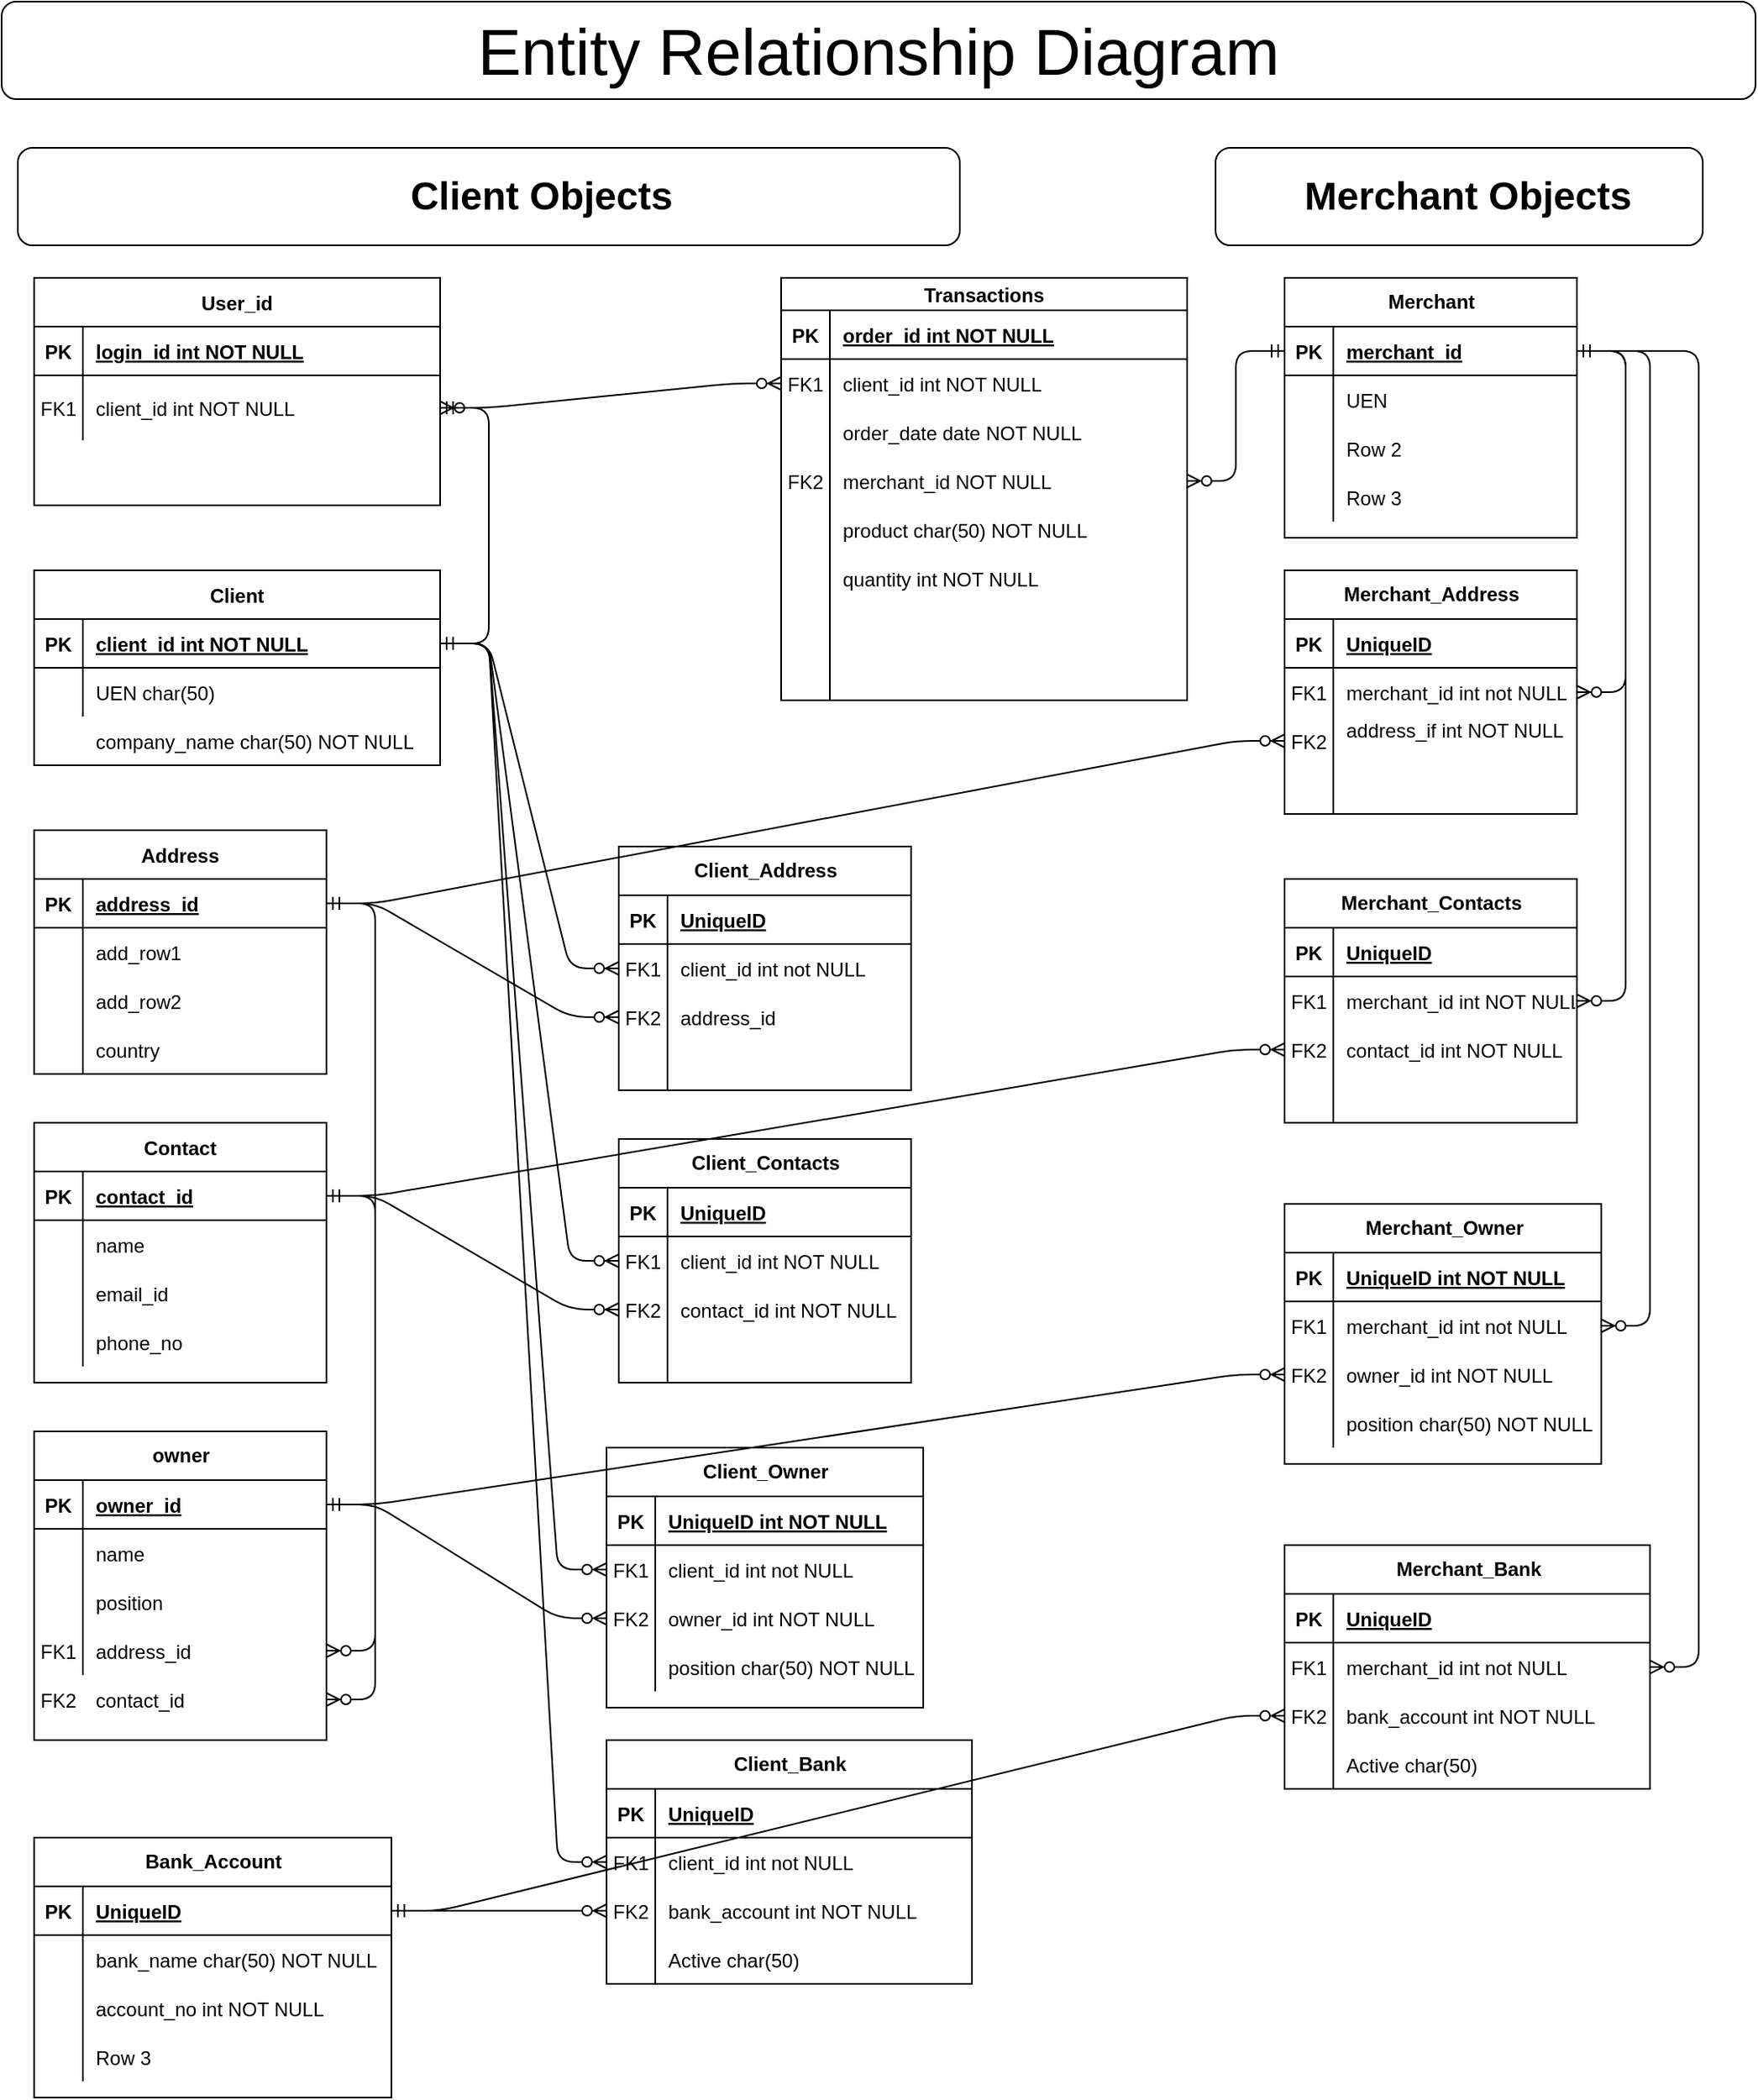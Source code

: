 <mxfile version="14.6.13" type="github">
  <diagram id="R2lEEEUBdFMjLlhIrx00" name="ERD">
    <mxGraphModel dx="1422" dy="1894" grid="1" gridSize="10" guides="1" tooltips="1" connect="1" arrows="1" fold="1" page="1" pageScale="1" pageWidth="850" pageHeight="1100" math="0" shadow="0" extFonts="Permanent Marker^https://fonts.googleapis.com/css?family=Permanent+Marker">
      <root>
        <mxCell id="0" />
        <mxCell id="1" parent="0" />
        <mxCell id="N2lpxfCJUYB1sRcF9Xbd-147" value="" style="rounded=1;whiteSpace=wrap;html=1;labelBackgroundColor=none;align=center;" vertex="1" parent="1">
          <mxGeometry x="767.5" y="-980" width="300" height="60" as="geometry" />
        </mxCell>
        <mxCell id="N2lpxfCJUYB1sRcF9Xbd-65" value="" style="rounded=1;whiteSpace=wrap;html=1;labelBackgroundColor=none;align=center;" vertex="1" parent="1">
          <mxGeometry x="30" y="-980" width="580" height="60" as="geometry" />
        </mxCell>
        <mxCell id="C-vyLk0tnHw3VtMMgP7b-2" value="Transactions" style="shape=table;startSize=20;container=1;collapsible=1;childLayout=tableLayout;fixedRows=1;rowLines=0;fontStyle=1;align=center;resizeLast=1;" parent="1" vertex="1">
          <mxGeometry x="500" y="-900" width="250" height="260" as="geometry" />
        </mxCell>
        <mxCell id="C-vyLk0tnHw3VtMMgP7b-3" value="" style="shape=partialRectangle;collapsible=0;dropTarget=0;pointerEvents=0;fillColor=none;points=[[0,0.5],[1,0.5]];portConstraint=eastwest;top=0;left=0;right=0;bottom=1;" parent="C-vyLk0tnHw3VtMMgP7b-2" vertex="1">
          <mxGeometry y="20" width="250" height="30" as="geometry" />
        </mxCell>
        <mxCell id="C-vyLk0tnHw3VtMMgP7b-4" value="PK" style="shape=partialRectangle;overflow=hidden;connectable=0;fillColor=none;top=0;left=0;bottom=0;right=0;fontStyle=1;" parent="C-vyLk0tnHw3VtMMgP7b-3" vertex="1">
          <mxGeometry width="30" height="30" as="geometry" />
        </mxCell>
        <mxCell id="C-vyLk0tnHw3VtMMgP7b-5" value="order_id int NOT NULL " style="shape=partialRectangle;overflow=hidden;connectable=0;fillColor=none;top=0;left=0;bottom=0;right=0;align=left;spacingLeft=6;fontStyle=5;" parent="C-vyLk0tnHw3VtMMgP7b-3" vertex="1">
          <mxGeometry x="30" width="220" height="30" as="geometry" />
        </mxCell>
        <mxCell id="C-vyLk0tnHw3VtMMgP7b-6" value="" style="shape=partialRectangle;collapsible=0;dropTarget=0;pointerEvents=0;fillColor=none;points=[[0,0.5],[1,0.5]];portConstraint=eastwest;top=0;left=0;right=0;bottom=0;" parent="C-vyLk0tnHw3VtMMgP7b-2" vertex="1">
          <mxGeometry y="50" width="250" height="30" as="geometry" />
        </mxCell>
        <mxCell id="C-vyLk0tnHw3VtMMgP7b-7" value="FK1" style="shape=partialRectangle;overflow=hidden;connectable=0;fillColor=none;top=0;left=0;bottom=0;right=0;" parent="C-vyLk0tnHw3VtMMgP7b-6" vertex="1">
          <mxGeometry width="30" height="30" as="geometry" />
        </mxCell>
        <mxCell id="C-vyLk0tnHw3VtMMgP7b-8" value="client_id int NOT NULL" style="shape=partialRectangle;overflow=hidden;connectable=0;fillColor=none;top=0;left=0;bottom=0;right=0;align=left;spacingLeft=6;" parent="C-vyLk0tnHw3VtMMgP7b-6" vertex="1">
          <mxGeometry x="30" width="220" height="30" as="geometry" />
        </mxCell>
        <mxCell id="C-vyLk0tnHw3VtMMgP7b-9" value="" style="shape=partialRectangle;collapsible=0;dropTarget=0;pointerEvents=0;fillColor=none;points=[[0,0.5],[1,0.5]];portConstraint=eastwest;top=0;left=0;right=0;bottom=0;" parent="C-vyLk0tnHw3VtMMgP7b-2" vertex="1">
          <mxGeometry y="80" width="250" height="30" as="geometry" />
        </mxCell>
        <mxCell id="C-vyLk0tnHw3VtMMgP7b-10" value="" style="shape=partialRectangle;overflow=hidden;connectable=0;fillColor=none;top=0;left=0;bottom=0;right=0;" parent="C-vyLk0tnHw3VtMMgP7b-9" vertex="1">
          <mxGeometry width="30" height="30" as="geometry" />
        </mxCell>
        <mxCell id="C-vyLk0tnHw3VtMMgP7b-11" value="order_date date NOT NULL" style="shape=partialRectangle;overflow=hidden;connectable=0;fillColor=none;top=0;left=0;bottom=0;right=0;align=left;spacingLeft=6;" parent="C-vyLk0tnHw3VtMMgP7b-9" vertex="1">
          <mxGeometry x="30" width="220" height="30" as="geometry" />
        </mxCell>
        <mxCell id="N2lpxfCJUYB1sRcF9Xbd-81" value="" style="shape=partialRectangle;collapsible=0;dropTarget=0;pointerEvents=0;fillColor=none;points=[[0,0.5],[1,0.5]];portConstraint=eastwest;top=0;left=0;right=0;bottom=0;" vertex="1" parent="C-vyLk0tnHw3VtMMgP7b-2">
          <mxGeometry y="110" width="250" height="30" as="geometry" />
        </mxCell>
        <mxCell id="N2lpxfCJUYB1sRcF9Xbd-82" value="FK2" style="shape=partialRectangle;overflow=hidden;connectable=0;fillColor=none;top=0;left=0;bottom=0;right=0;" vertex="1" parent="N2lpxfCJUYB1sRcF9Xbd-81">
          <mxGeometry width="30" height="30" as="geometry" />
        </mxCell>
        <mxCell id="N2lpxfCJUYB1sRcF9Xbd-83" value="merchant_id NOT NULL" style="shape=partialRectangle;overflow=hidden;connectable=0;fillColor=none;top=0;left=0;bottom=0;right=0;align=left;spacingLeft=6;" vertex="1" parent="N2lpxfCJUYB1sRcF9Xbd-81">
          <mxGeometry x="30" width="220" height="30" as="geometry" />
        </mxCell>
        <mxCell id="N2lpxfCJUYB1sRcF9Xbd-84" value="" style="shape=partialRectangle;collapsible=0;dropTarget=0;pointerEvents=0;fillColor=none;points=[[0,0.5],[1,0.5]];portConstraint=eastwest;top=0;left=0;right=0;bottom=0;" vertex="1" parent="C-vyLk0tnHw3VtMMgP7b-2">
          <mxGeometry y="140" width="250" height="30" as="geometry" />
        </mxCell>
        <mxCell id="N2lpxfCJUYB1sRcF9Xbd-85" value="" style="shape=partialRectangle;overflow=hidden;connectable=0;fillColor=none;top=0;left=0;bottom=0;right=0;" vertex="1" parent="N2lpxfCJUYB1sRcF9Xbd-84">
          <mxGeometry width="30" height="30" as="geometry" />
        </mxCell>
        <mxCell id="N2lpxfCJUYB1sRcF9Xbd-86" value="product char(50) NOT NULL" style="shape=partialRectangle;overflow=hidden;connectable=0;fillColor=none;top=0;left=0;bottom=0;right=0;align=left;spacingLeft=6;" vertex="1" parent="N2lpxfCJUYB1sRcF9Xbd-84">
          <mxGeometry x="30" width="220" height="30" as="geometry" />
        </mxCell>
        <mxCell id="N2lpxfCJUYB1sRcF9Xbd-93" value="" style="shape=partialRectangle;collapsible=0;dropTarget=0;pointerEvents=0;fillColor=none;points=[[0,0.5],[1,0.5]];portConstraint=eastwest;top=0;left=0;right=0;bottom=0;" vertex="1" parent="C-vyLk0tnHw3VtMMgP7b-2">
          <mxGeometry y="170" width="250" height="30" as="geometry" />
        </mxCell>
        <mxCell id="N2lpxfCJUYB1sRcF9Xbd-94" value="" style="shape=partialRectangle;overflow=hidden;connectable=0;fillColor=none;top=0;left=0;bottom=0;right=0;" vertex="1" parent="N2lpxfCJUYB1sRcF9Xbd-93">
          <mxGeometry width="30" height="30" as="geometry" />
        </mxCell>
        <mxCell id="N2lpxfCJUYB1sRcF9Xbd-95" value="quantity int NOT NULL" style="shape=partialRectangle;overflow=hidden;connectable=0;fillColor=none;top=0;left=0;bottom=0;right=0;align=left;spacingLeft=6;" vertex="1" parent="N2lpxfCJUYB1sRcF9Xbd-93">
          <mxGeometry x="30" width="220" height="30" as="geometry" />
        </mxCell>
        <mxCell id="N2lpxfCJUYB1sRcF9Xbd-90" value="" style="shape=partialRectangle;collapsible=0;dropTarget=0;pointerEvents=0;fillColor=none;points=[[0,0.5],[1,0.5]];portConstraint=eastwest;top=0;left=0;right=0;bottom=0;" vertex="1" parent="C-vyLk0tnHw3VtMMgP7b-2">
          <mxGeometry y="200" width="250" height="30" as="geometry" />
        </mxCell>
        <mxCell id="N2lpxfCJUYB1sRcF9Xbd-91" value="" style="shape=partialRectangle;overflow=hidden;connectable=0;fillColor=none;top=0;left=0;bottom=0;right=0;" vertex="1" parent="N2lpxfCJUYB1sRcF9Xbd-90">
          <mxGeometry width="30" height="30" as="geometry" />
        </mxCell>
        <mxCell id="N2lpxfCJUYB1sRcF9Xbd-92" value="" style="shape=partialRectangle;overflow=hidden;connectable=0;fillColor=none;top=0;left=0;bottom=0;right=0;align=left;spacingLeft=6;" vertex="1" parent="N2lpxfCJUYB1sRcF9Xbd-90">
          <mxGeometry x="30" width="220" height="30" as="geometry" />
        </mxCell>
        <mxCell id="N2lpxfCJUYB1sRcF9Xbd-87" value="" style="shape=partialRectangle;collapsible=0;dropTarget=0;pointerEvents=0;fillColor=none;points=[[0,0.5],[1,0.5]];portConstraint=eastwest;top=0;left=0;right=0;bottom=0;" vertex="1" parent="C-vyLk0tnHw3VtMMgP7b-2">
          <mxGeometry y="230" width="250" height="30" as="geometry" />
        </mxCell>
        <mxCell id="N2lpxfCJUYB1sRcF9Xbd-88" value="" style="shape=partialRectangle;overflow=hidden;connectable=0;fillColor=none;top=0;left=0;bottom=0;right=0;" vertex="1" parent="N2lpxfCJUYB1sRcF9Xbd-87">
          <mxGeometry width="30" height="30" as="geometry" />
        </mxCell>
        <mxCell id="N2lpxfCJUYB1sRcF9Xbd-89" value="" style="shape=partialRectangle;overflow=hidden;connectable=0;fillColor=none;top=0;left=0;bottom=0;right=0;align=left;spacingLeft=6;" vertex="1" parent="N2lpxfCJUYB1sRcF9Xbd-87">
          <mxGeometry x="30" width="220" height="30" as="geometry" />
        </mxCell>
        <mxCell id="C-vyLk0tnHw3VtMMgP7b-23" value="User_id" style="shape=table;startSize=30;container=1;collapsible=1;childLayout=tableLayout;fixedRows=1;rowLines=0;fontStyle=1;align=center;resizeLast=1;" parent="1" vertex="1">
          <mxGeometry x="40" y="-900" width="250" height="140" as="geometry" />
        </mxCell>
        <mxCell id="C-vyLk0tnHw3VtMMgP7b-24" value="" style="shape=partialRectangle;collapsible=0;dropTarget=0;pointerEvents=0;fillColor=none;points=[[0,0.5],[1,0.5]];portConstraint=eastwest;top=0;left=0;right=0;bottom=1;" parent="C-vyLk0tnHw3VtMMgP7b-23" vertex="1">
          <mxGeometry y="30" width="250" height="30" as="geometry" />
        </mxCell>
        <mxCell id="C-vyLk0tnHw3VtMMgP7b-25" value="PK" style="shape=partialRectangle;overflow=hidden;connectable=0;fillColor=none;top=0;left=0;bottom=0;right=0;fontStyle=1;" parent="C-vyLk0tnHw3VtMMgP7b-24" vertex="1">
          <mxGeometry width="30" height="30" as="geometry" />
        </mxCell>
        <mxCell id="C-vyLk0tnHw3VtMMgP7b-26" value="login_id int NOT NULL " style="shape=partialRectangle;overflow=hidden;connectable=0;fillColor=none;top=0;left=0;bottom=0;right=0;align=left;spacingLeft=6;fontStyle=5;" parent="C-vyLk0tnHw3VtMMgP7b-24" vertex="1">
          <mxGeometry x="30" width="220" height="30" as="geometry" />
        </mxCell>
        <mxCell id="C-vyLk0tnHw3VtMMgP7b-27" value="" style="shape=partialRectangle;collapsible=0;dropTarget=0;pointerEvents=0;fillColor=none;points=[[0,0.5],[1,0.5]];portConstraint=eastwest;top=0;left=0;right=0;bottom=0;" parent="C-vyLk0tnHw3VtMMgP7b-23" vertex="1">
          <mxGeometry y="60" width="250" height="40" as="geometry" />
        </mxCell>
        <mxCell id="C-vyLk0tnHw3VtMMgP7b-28" value="FK1" style="shape=partialRectangle;overflow=hidden;connectable=0;fillColor=none;top=0;left=0;bottom=0;right=0;" parent="C-vyLk0tnHw3VtMMgP7b-27" vertex="1">
          <mxGeometry width="30" height="40" as="geometry" />
        </mxCell>
        <mxCell id="C-vyLk0tnHw3VtMMgP7b-29" value="client_id int NOT NULL" style="shape=partialRectangle;overflow=hidden;connectable=0;fillColor=none;top=0;left=0;bottom=0;right=0;align=left;spacingLeft=6;" parent="C-vyLk0tnHw3VtMMgP7b-27" vertex="1">
          <mxGeometry x="30" width="220" height="40" as="geometry" />
        </mxCell>
        <mxCell id="2c53xwHn9IboJPMbNdfc-1" value="Client" style="shape=table;startSize=30;container=1;collapsible=1;childLayout=tableLayout;fixedRows=1;rowLines=0;fontStyle=1;align=center;resizeLast=1;" parent="1" vertex="1">
          <mxGeometry x="40" y="-720" width="250" height="120" as="geometry" />
        </mxCell>
        <mxCell id="2c53xwHn9IboJPMbNdfc-2" value="" style="shape=partialRectangle;collapsible=0;dropTarget=0;pointerEvents=0;fillColor=none;points=[[0,0.5],[1,0.5]];portConstraint=eastwest;top=0;left=0;right=0;bottom=1;" parent="2c53xwHn9IboJPMbNdfc-1" vertex="1">
          <mxGeometry y="30" width="250" height="30" as="geometry" />
        </mxCell>
        <mxCell id="2c53xwHn9IboJPMbNdfc-3" value="PK" style="shape=partialRectangle;overflow=hidden;connectable=0;fillColor=none;top=0;left=0;bottom=0;right=0;fontStyle=1;" parent="2c53xwHn9IboJPMbNdfc-2" vertex="1">
          <mxGeometry width="30" height="30" as="geometry" />
        </mxCell>
        <mxCell id="2c53xwHn9IboJPMbNdfc-4" value="client_id int NOT NULL" style="shape=partialRectangle;overflow=hidden;connectable=0;fillColor=none;top=0;left=0;bottom=0;right=0;align=left;spacingLeft=6;fontStyle=5;" parent="2c53xwHn9IboJPMbNdfc-2" vertex="1">
          <mxGeometry x="30" width="220" height="30" as="geometry" />
        </mxCell>
        <mxCell id="2c53xwHn9IboJPMbNdfc-5" value="" style="shape=partialRectangle;collapsible=0;dropTarget=0;pointerEvents=0;fillColor=none;points=[[0,0.5],[1,0.5]];portConstraint=eastwest;top=0;left=0;right=0;bottom=0;" parent="2c53xwHn9IboJPMbNdfc-1" vertex="1">
          <mxGeometry y="60" width="250" height="30" as="geometry" />
        </mxCell>
        <mxCell id="2c53xwHn9IboJPMbNdfc-6" value="" style="shape=partialRectangle;overflow=hidden;connectable=0;fillColor=none;top=0;left=0;bottom=0;right=0;" parent="2c53xwHn9IboJPMbNdfc-5" vertex="1">
          <mxGeometry width="30" height="30" as="geometry" />
        </mxCell>
        <mxCell id="2c53xwHn9IboJPMbNdfc-7" value="UEN char(50)" style="shape=partialRectangle;overflow=hidden;connectable=0;fillColor=none;top=0;left=0;bottom=0;right=0;align=left;spacingLeft=6;" parent="2c53xwHn9IboJPMbNdfc-5" vertex="1">
          <mxGeometry x="30" width="220" height="30" as="geometry" />
        </mxCell>
        <mxCell id="2c53xwHn9IboJPMbNdfc-9" value="" style="shape=partialRectangle;collapsible=0;dropTarget=0;pointerEvents=0;fillColor=none;points=[[0,0.5],[1,0.5]];portConstraint=eastwest;top=0;left=0;right=0;bottom=0;" parent="1" vertex="1">
          <mxGeometry x="40" y="-630" width="250" height="30" as="geometry" />
        </mxCell>
        <mxCell id="2c53xwHn9IboJPMbNdfc-10" value="" style="shape=partialRectangle;overflow=hidden;connectable=0;fillColor=none;top=0;left=0;bottom=0;right=0;" parent="2c53xwHn9IboJPMbNdfc-9" vertex="1">
          <mxGeometry width="30" height="30" as="geometry" />
        </mxCell>
        <mxCell id="2c53xwHn9IboJPMbNdfc-11" value="company_name char(50) NOT NULL" style="shape=partialRectangle;overflow=hidden;connectable=0;fillColor=none;top=0;left=0;bottom=0;right=0;align=left;spacingLeft=6;" parent="2c53xwHn9IboJPMbNdfc-9" vertex="1">
          <mxGeometry x="30" width="220" height="30" as="geometry" />
        </mxCell>
        <mxCell id="2c53xwHn9IboJPMbNdfc-35" value="Contact" style="shape=table;startSize=30;container=1;collapsible=1;childLayout=tableLayout;fixedRows=1;rowLines=0;fontStyle=1;align=center;resizeLast=1;" parent="1" vertex="1">
          <mxGeometry x="40" y="-380" width="180" height="160" as="geometry" />
        </mxCell>
        <mxCell id="2c53xwHn9IboJPMbNdfc-36" value="" style="shape=partialRectangle;collapsible=0;dropTarget=0;pointerEvents=0;fillColor=none;top=0;left=0;bottom=1;right=0;points=[[0,0.5],[1,0.5]];portConstraint=eastwest;" parent="2c53xwHn9IboJPMbNdfc-35" vertex="1">
          <mxGeometry y="30" width="180" height="30" as="geometry" />
        </mxCell>
        <mxCell id="2c53xwHn9IboJPMbNdfc-37" value="PK" style="shape=partialRectangle;connectable=0;fillColor=none;top=0;left=0;bottom=0;right=0;fontStyle=1;overflow=hidden;" parent="2c53xwHn9IboJPMbNdfc-36" vertex="1">
          <mxGeometry width="30" height="30" as="geometry" />
        </mxCell>
        <mxCell id="2c53xwHn9IboJPMbNdfc-38" value="contact_id" style="shape=partialRectangle;connectable=0;fillColor=none;top=0;left=0;bottom=0;right=0;align=left;spacingLeft=6;fontStyle=5;overflow=hidden;" parent="2c53xwHn9IboJPMbNdfc-36" vertex="1">
          <mxGeometry x="30" width="150" height="30" as="geometry" />
        </mxCell>
        <mxCell id="2c53xwHn9IboJPMbNdfc-39" value="" style="shape=partialRectangle;collapsible=0;dropTarget=0;pointerEvents=0;fillColor=none;top=0;left=0;bottom=0;right=0;points=[[0,0.5],[1,0.5]];portConstraint=eastwest;" parent="2c53xwHn9IboJPMbNdfc-35" vertex="1">
          <mxGeometry y="60" width="180" height="30" as="geometry" />
        </mxCell>
        <mxCell id="2c53xwHn9IboJPMbNdfc-40" value="" style="shape=partialRectangle;connectable=0;fillColor=none;top=0;left=0;bottom=0;right=0;editable=1;overflow=hidden;" parent="2c53xwHn9IboJPMbNdfc-39" vertex="1">
          <mxGeometry width="30" height="30" as="geometry" />
        </mxCell>
        <mxCell id="2c53xwHn9IboJPMbNdfc-41" value="name" style="shape=partialRectangle;connectable=0;fillColor=none;top=0;left=0;bottom=0;right=0;align=left;spacingLeft=6;overflow=hidden;" parent="2c53xwHn9IboJPMbNdfc-39" vertex="1">
          <mxGeometry x="30" width="150" height="30" as="geometry" />
        </mxCell>
        <mxCell id="2c53xwHn9IboJPMbNdfc-42" value="" style="shape=partialRectangle;collapsible=0;dropTarget=0;pointerEvents=0;fillColor=none;top=0;left=0;bottom=0;right=0;points=[[0,0.5],[1,0.5]];portConstraint=eastwest;" parent="2c53xwHn9IboJPMbNdfc-35" vertex="1">
          <mxGeometry y="90" width="180" height="30" as="geometry" />
        </mxCell>
        <mxCell id="2c53xwHn9IboJPMbNdfc-43" value="" style="shape=partialRectangle;connectable=0;fillColor=none;top=0;left=0;bottom=0;right=0;editable=1;overflow=hidden;" parent="2c53xwHn9IboJPMbNdfc-42" vertex="1">
          <mxGeometry width="30" height="30" as="geometry" />
        </mxCell>
        <mxCell id="2c53xwHn9IboJPMbNdfc-44" value="email_id" style="shape=partialRectangle;connectable=0;fillColor=none;top=0;left=0;bottom=0;right=0;align=left;spacingLeft=6;overflow=hidden;" parent="2c53xwHn9IboJPMbNdfc-42" vertex="1">
          <mxGeometry x="30" width="150" height="30" as="geometry" />
        </mxCell>
        <mxCell id="2c53xwHn9IboJPMbNdfc-45" value="" style="shape=partialRectangle;collapsible=0;dropTarget=0;pointerEvents=0;fillColor=none;top=0;left=0;bottom=0;right=0;points=[[0,0.5],[1,0.5]];portConstraint=eastwest;" parent="2c53xwHn9IboJPMbNdfc-35" vertex="1">
          <mxGeometry y="120" width="180" height="30" as="geometry" />
        </mxCell>
        <mxCell id="2c53xwHn9IboJPMbNdfc-46" value="" style="shape=partialRectangle;connectable=0;fillColor=none;top=0;left=0;bottom=0;right=0;editable=1;overflow=hidden;" parent="2c53xwHn9IboJPMbNdfc-45" vertex="1">
          <mxGeometry width="30" height="30" as="geometry" />
        </mxCell>
        <mxCell id="2c53xwHn9IboJPMbNdfc-47" value="phone_no" style="shape=partialRectangle;connectable=0;fillColor=none;top=0;left=0;bottom=0;right=0;align=left;spacingLeft=6;overflow=hidden;" parent="2c53xwHn9IboJPMbNdfc-45" vertex="1">
          <mxGeometry x="30" width="150" height="30" as="geometry" />
        </mxCell>
        <mxCell id="2c53xwHn9IboJPMbNdfc-48" value="Address" style="shape=table;startSize=30;container=1;collapsible=1;childLayout=tableLayout;fixedRows=1;rowLines=0;fontStyle=1;align=center;resizeLast=1;" parent="1" vertex="1">
          <mxGeometry x="40" y="-560" width="180" height="150" as="geometry" />
        </mxCell>
        <mxCell id="2c53xwHn9IboJPMbNdfc-49" value="" style="shape=partialRectangle;collapsible=0;dropTarget=0;pointerEvents=0;fillColor=none;top=0;left=0;bottom=1;right=0;points=[[0,0.5],[1,0.5]];portConstraint=eastwest;" parent="2c53xwHn9IboJPMbNdfc-48" vertex="1">
          <mxGeometry y="30" width="180" height="30" as="geometry" />
        </mxCell>
        <mxCell id="2c53xwHn9IboJPMbNdfc-50" value="PK" style="shape=partialRectangle;connectable=0;fillColor=none;top=0;left=0;bottom=0;right=0;fontStyle=1;overflow=hidden;" parent="2c53xwHn9IboJPMbNdfc-49" vertex="1">
          <mxGeometry width="30" height="30" as="geometry" />
        </mxCell>
        <mxCell id="2c53xwHn9IboJPMbNdfc-51" value="address_id" style="shape=partialRectangle;connectable=0;fillColor=none;top=0;left=0;bottom=0;right=0;align=left;spacingLeft=6;fontStyle=5;overflow=hidden;" parent="2c53xwHn9IboJPMbNdfc-49" vertex="1">
          <mxGeometry x="30" width="150" height="30" as="geometry" />
        </mxCell>
        <mxCell id="2c53xwHn9IboJPMbNdfc-52" value="" style="shape=partialRectangle;collapsible=0;dropTarget=0;pointerEvents=0;fillColor=none;top=0;left=0;bottom=0;right=0;points=[[0,0.5],[1,0.5]];portConstraint=eastwest;" parent="2c53xwHn9IboJPMbNdfc-48" vertex="1">
          <mxGeometry y="60" width="180" height="30" as="geometry" />
        </mxCell>
        <mxCell id="2c53xwHn9IboJPMbNdfc-53" value="" style="shape=partialRectangle;connectable=0;fillColor=none;top=0;left=0;bottom=0;right=0;editable=1;overflow=hidden;" parent="2c53xwHn9IboJPMbNdfc-52" vertex="1">
          <mxGeometry width="30" height="30" as="geometry" />
        </mxCell>
        <mxCell id="2c53xwHn9IboJPMbNdfc-54" value="add_row1" style="shape=partialRectangle;connectable=0;fillColor=none;top=0;left=0;bottom=0;right=0;align=left;spacingLeft=6;overflow=hidden;" parent="2c53xwHn9IboJPMbNdfc-52" vertex="1">
          <mxGeometry x="30" width="150" height="30" as="geometry" />
        </mxCell>
        <mxCell id="2c53xwHn9IboJPMbNdfc-55" value="" style="shape=partialRectangle;collapsible=0;dropTarget=0;pointerEvents=0;fillColor=none;top=0;left=0;bottom=0;right=0;points=[[0,0.5],[1,0.5]];portConstraint=eastwest;" parent="2c53xwHn9IboJPMbNdfc-48" vertex="1">
          <mxGeometry y="90" width="180" height="30" as="geometry" />
        </mxCell>
        <mxCell id="2c53xwHn9IboJPMbNdfc-56" value="" style="shape=partialRectangle;connectable=0;fillColor=none;top=0;left=0;bottom=0;right=0;editable=1;overflow=hidden;" parent="2c53xwHn9IboJPMbNdfc-55" vertex="1">
          <mxGeometry width="30" height="30" as="geometry" />
        </mxCell>
        <mxCell id="2c53xwHn9IboJPMbNdfc-57" value="add_row2" style="shape=partialRectangle;connectable=0;fillColor=none;top=0;left=0;bottom=0;right=0;align=left;spacingLeft=6;overflow=hidden;" parent="2c53xwHn9IboJPMbNdfc-55" vertex="1">
          <mxGeometry x="30" width="150" height="30" as="geometry" />
        </mxCell>
        <mxCell id="2c53xwHn9IboJPMbNdfc-58" value="" style="shape=partialRectangle;collapsible=0;dropTarget=0;pointerEvents=0;fillColor=none;top=0;left=0;bottom=0;right=0;points=[[0,0.5],[1,0.5]];portConstraint=eastwest;" parent="2c53xwHn9IboJPMbNdfc-48" vertex="1">
          <mxGeometry y="120" width="180" height="30" as="geometry" />
        </mxCell>
        <mxCell id="2c53xwHn9IboJPMbNdfc-59" value="" style="shape=partialRectangle;connectable=0;fillColor=none;top=0;left=0;bottom=0;right=0;editable=1;overflow=hidden;" parent="2c53xwHn9IboJPMbNdfc-58" vertex="1">
          <mxGeometry width="30" height="30" as="geometry" />
        </mxCell>
        <mxCell id="2c53xwHn9IboJPMbNdfc-60" value="country" style="shape=partialRectangle;connectable=0;fillColor=none;top=0;left=0;bottom=0;right=0;align=left;spacingLeft=6;overflow=hidden;" parent="2c53xwHn9IboJPMbNdfc-58" vertex="1">
          <mxGeometry x="30" width="150" height="30" as="geometry" />
        </mxCell>
        <mxCell id="2c53xwHn9IboJPMbNdfc-82" value="Client_Contacts" style="shape=table;startSize=30;container=1;collapsible=1;childLayout=tableLayout;fixedRows=1;rowLines=0;fontStyle=1;align=center;resizeLast=1;html=1;" parent="1" vertex="1">
          <mxGeometry x="400" y="-370" width="180" height="150" as="geometry" />
        </mxCell>
        <mxCell id="2c53xwHn9IboJPMbNdfc-83" value="" style="shape=partialRectangle;collapsible=0;dropTarget=0;pointerEvents=0;fillColor=none;top=0;left=0;bottom=1;right=0;points=[[0,0.5],[1,0.5]];portConstraint=eastwest;" parent="2c53xwHn9IboJPMbNdfc-82" vertex="1">
          <mxGeometry y="30" width="180" height="30" as="geometry" />
        </mxCell>
        <mxCell id="2c53xwHn9IboJPMbNdfc-84" value="PK" style="shape=partialRectangle;connectable=0;fillColor=none;top=0;left=0;bottom=0;right=0;fontStyle=1;overflow=hidden;" parent="2c53xwHn9IboJPMbNdfc-83" vertex="1">
          <mxGeometry width="30" height="30" as="geometry" />
        </mxCell>
        <mxCell id="2c53xwHn9IboJPMbNdfc-85" value="UniqueID" style="shape=partialRectangle;connectable=0;fillColor=none;top=0;left=0;bottom=0;right=0;align=left;spacingLeft=6;fontStyle=5;overflow=hidden;" parent="2c53xwHn9IboJPMbNdfc-83" vertex="1">
          <mxGeometry x="30" width="150" height="30" as="geometry" />
        </mxCell>
        <mxCell id="2c53xwHn9IboJPMbNdfc-86" value="" style="shape=partialRectangle;collapsible=0;dropTarget=0;pointerEvents=0;fillColor=none;top=0;left=0;bottom=0;right=0;points=[[0,0.5],[1,0.5]];portConstraint=eastwest;" parent="2c53xwHn9IboJPMbNdfc-82" vertex="1">
          <mxGeometry y="60" width="180" height="30" as="geometry" />
        </mxCell>
        <mxCell id="2c53xwHn9IboJPMbNdfc-87" value="FK1" style="shape=partialRectangle;connectable=0;fillColor=none;top=0;left=0;bottom=0;right=0;editable=1;overflow=hidden;" parent="2c53xwHn9IboJPMbNdfc-86" vertex="1">
          <mxGeometry width="30" height="30" as="geometry" />
        </mxCell>
        <mxCell id="2c53xwHn9IboJPMbNdfc-88" value="client_id int NOT NULL" style="shape=partialRectangle;connectable=0;fillColor=none;top=0;left=0;bottom=0;right=0;align=left;spacingLeft=6;overflow=hidden;" parent="2c53xwHn9IboJPMbNdfc-86" vertex="1">
          <mxGeometry x="30" width="150" height="30" as="geometry" />
        </mxCell>
        <mxCell id="2c53xwHn9IboJPMbNdfc-89" value="" style="shape=partialRectangle;collapsible=0;dropTarget=0;pointerEvents=0;fillColor=none;top=0;left=0;bottom=0;right=0;points=[[0,0.5],[1,0.5]];portConstraint=eastwest;" parent="2c53xwHn9IboJPMbNdfc-82" vertex="1">
          <mxGeometry y="90" width="180" height="30" as="geometry" />
        </mxCell>
        <mxCell id="2c53xwHn9IboJPMbNdfc-90" value="FK2" style="shape=partialRectangle;connectable=0;fillColor=none;top=0;left=0;bottom=0;right=0;editable=1;overflow=hidden;" parent="2c53xwHn9IboJPMbNdfc-89" vertex="1">
          <mxGeometry width="30" height="30" as="geometry" />
        </mxCell>
        <mxCell id="2c53xwHn9IboJPMbNdfc-91" value="contact_id int NOT NULL" style="shape=partialRectangle;connectable=0;fillColor=none;top=0;left=0;bottom=0;right=0;align=left;spacingLeft=6;overflow=hidden;" parent="2c53xwHn9IboJPMbNdfc-89" vertex="1">
          <mxGeometry x="30" width="150" height="30" as="geometry" />
        </mxCell>
        <mxCell id="2c53xwHn9IboJPMbNdfc-92" value="" style="shape=partialRectangle;collapsible=0;dropTarget=0;pointerEvents=0;fillColor=none;top=0;left=0;bottom=0;right=0;points=[[0,0.5],[1,0.5]];portConstraint=eastwest;" parent="2c53xwHn9IboJPMbNdfc-82" vertex="1">
          <mxGeometry y="120" width="180" height="30" as="geometry" />
        </mxCell>
        <mxCell id="2c53xwHn9IboJPMbNdfc-93" value="" style="shape=partialRectangle;connectable=0;fillColor=none;top=0;left=0;bottom=0;right=0;editable=1;overflow=hidden;" parent="2c53xwHn9IboJPMbNdfc-92" vertex="1">
          <mxGeometry width="30" height="30" as="geometry" />
        </mxCell>
        <mxCell id="2c53xwHn9IboJPMbNdfc-94" value="" style="shape=partialRectangle;connectable=0;fillColor=none;top=0;left=0;bottom=0;right=0;align=left;spacingLeft=6;overflow=hidden;" parent="2c53xwHn9IboJPMbNdfc-92" vertex="1">
          <mxGeometry x="30" width="150" height="30" as="geometry" />
        </mxCell>
        <mxCell id="2c53xwHn9IboJPMbNdfc-95" value="Client_Address" style="shape=table;startSize=30;container=1;collapsible=1;childLayout=tableLayout;fixedRows=1;rowLines=0;fontStyle=1;align=center;resizeLast=1;html=1;" parent="1" vertex="1">
          <mxGeometry x="400" y="-550" width="180" height="150" as="geometry" />
        </mxCell>
        <mxCell id="2c53xwHn9IboJPMbNdfc-96" value="" style="shape=partialRectangle;collapsible=0;dropTarget=0;pointerEvents=0;fillColor=none;top=0;left=0;bottom=1;right=0;points=[[0,0.5],[1,0.5]];portConstraint=eastwest;" parent="2c53xwHn9IboJPMbNdfc-95" vertex="1">
          <mxGeometry y="30" width="180" height="30" as="geometry" />
        </mxCell>
        <mxCell id="2c53xwHn9IboJPMbNdfc-97" value="PK" style="shape=partialRectangle;connectable=0;fillColor=none;top=0;left=0;bottom=0;right=0;fontStyle=1;overflow=hidden;" parent="2c53xwHn9IboJPMbNdfc-96" vertex="1">
          <mxGeometry width="30" height="30" as="geometry" />
        </mxCell>
        <mxCell id="2c53xwHn9IboJPMbNdfc-98" value="UniqueID" style="shape=partialRectangle;connectable=0;fillColor=none;top=0;left=0;bottom=0;right=0;align=left;spacingLeft=6;fontStyle=5;overflow=hidden;" parent="2c53xwHn9IboJPMbNdfc-96" vertex="1">
          <mxGeometry x="30" width="150" height="30" as="geometry" />
        </mxCell>
        <mxCell id="2c53xwHn9IboJPMbNdfc-99" value="" style="shape=partialRectangle;collapsible=0;dropTarget=0;pointerEvents=0;fillColor=none;top=0;left=0;bottom=0;right=0;points=[[0,0.5],[1,0.5]];portConstraint=eastwest;" parent="2c53xwHn9IboJPMbNdfc-95" vertex="1">
          <mxGeometry y="60" width="180" height="30" as="geometry" />
        </mxCell>
        <mxCell id="2c53xwHn9IboJPMbNdfc-100" value="FK1" style="shape=partialRectangle;connectable=0;fillColor=none;top=0;left=0;bottom=0;right=0;editable=1;overflow=hidden;" parent="2c53xwHn9IboJPMbNdfc-99" vertex="1">
          <mxGeometry width="30" height="30" as="geometry" />
        </mxCell>
        <mxCell id="2c53xwHn9IboJPMbNdfc-101" value="client_id int not NULL" style="shape=partialRectangle;connectable=0;fillColor=none;top=0;left=0;bottom=0;right=0;align=left;spacingLeft=6;overflow=hidden;" parent="2c53xwHn9IboJPMbNdfc-99" vertex="1">
          <mxGeometry x="30" width="150" height="30" as="geometry" />
        </mxCell>
        <mxCell id="2c53xwHn9IboJPMbNdfc-102" value="" style="shape=partialRectangle;collapsible=0;dropTarget=0;pointerEvents=0;fillColor=none;top=0;left=0;bottom=0;right=0;points=[[0,0.5],[1,0.5]];portConstraint=eastwest;" parent="2c53xwHn9IboJPMbNdfc-95" vertex="1">
          <mxGeometry y="90" width="180" height="30" as="geometry" />
        </mxCell>
        <mxCell id="2c53xwHn9IboJPMbNdfc-103" value="FK2" style="shape=partialRectangle;connectable=0;fillColor=none;top=0;left=0;bottom=0;right=0;editable=1;overflow=hidden;" parent="2c53xwHn9IboJPMbNdfc-102" vertex="1">
          <mxGeometry width="30" height="30" as="geometry" />
        </mxCell>
        <mxCell id="2c53xwHn9IboJPMbNdfc-104" value="address_id" style="shape=partialRectangle;connectable=0;fillColor=none;top=0;left=0;bottom=0;right=0;align=left;spacingLeft=6;overflow=hidden;" parent="2c53xwHn9IboJPMbNdfc-102" vertex="1">
          <mxGeometry x="30" width="150" height="30" as="geometry" />
        </mxCell>
        <mxCell id="2c53xwHn9IboJPMbNdfc-105" value="" style="shape=partialRectangle;collapsible=0;dropTarget=0;pointerEvents=0;fillColor=none;top=0;left=0;bottom=0;right=0;points=[[0,0.5],[1,0.5]];portConstraint=eastwest;" parent="2c53xwHn9IboJPMbNdfc-95" vertex="1">
          <mxGeometry y="120" width="180" height="30" as="geometry" />
        </mxCell>
        <mxCell id="2c53xwHn9IboJPMbNdfc-106" value="" style="shape=partialRectangle;connectable=0;fillColor=none;top=0;left=0;bottom=0;right=0;editable=1;overflow=hidden;" parent="2c53xwHn9IboJPMbNdfc-105" vertex="1">
          <mxGeometry width="30" height="30" as="geometry" />
        </mxCell>
        <mxCell id="2c53xwHn9IboJPMbNdfc-107" value="" style="shape=partialRectangle;connectable=0;fillColor=none;top=0;left=0;bottom=0;right=0;align=left;spacingLeft=6;overflow=hidden;" parent="2c53xwHn9IboJPMbNdfc-105" vertex="1">
          <mxGeometry x="30" width="150" height="30" as="geometry" />
        </mxCell>
        <mxCell id="2c53xwHn9IboJPMbNdfc-108" value="Client_Owner&lt;br&gt;" style="shape=table;startSize=30;container=1;collapsible=1;childLayout=tableLayout;fixedRows=1;rowLines=0;fontStyle=1;align=center;resizeLast=1;html=1;" parent="1" vertex="1">
          <mxGeometry x="392.5" y="-180" width="195" height="160" as="geometry" />
        </mxCell>
        <mxCell id="2c53xwHn9IboJPMbNdfc-109" value="" style="shape=partialRectangle;collapsible=0;dropTarget=0;pointerEvents=0;fillColor=none;top=0;left=0;bottom=1;right=0;points=[[0,0.5],[1,0.5]];portConstraint=eastwest;" parent="2c53xwHn9IboJPMbNdfc-108" vertex="1">
          <mxGeometry y="30" width="195" height="30" as="geometry" />
        </mxCell>
        <mxCell id="2c53xwHn9IboJPMbNdfc-110" value="PK" style="shape=partialRectangle;connectable=0;fillColor=none;top=0;left=0;bottom=0;right=0;fontStyle=1;overflow=hidden;" parent="2c53xwHn9IboJPMbNdfc-109" vertex="1">
          <mxGeometry width="30" height="30" as="geometry" />
        </mxCell>
        <mxCell id="2c53xwHn9IboJPMbNdfc-111" value="UniqueID int NOT NULL" style="shape=partialRectangle;connectable=0;fillColor=none;top=0;left=0;bottom=0;right=0;align=left;spacingLeft=6;fontStyle=5;overflow=hidden;" parent="2c53xwHn9IboJPMbNdfc-109" vertex="1">
          <mxGeometry x="30" width="165" height="30" as="geometry" />
        </mxCell>
        <mxCell id="2c53xwHn9IboJPMbNdfc-112" value="" style="shape=partialRectangle;collapsible=0;dropTarget=0;pointerEvents=0;fillColor=none;top=0;left=0;bottom=0;right=0;points=[[0,0.5],[1,0.5]];portConstraint=eastwest;" parent="2c53xwHn9IboJPMbNdfc-108" vertex="1">
          <mxGeometry y="60" width="195" height="30" as="geometry" />
        </mxCell>
        <mxCell id="2c53xwHn9IboJPMbNdfc-113" value="FK1" style="shape=partialRectangle;connectable=0;fillColor=none;top=0;left=0;bottom=0;right=0;editable=1;overflow=hidden;" parent="2c53xwHn9IboJPMbNdfc-112" vertex="1">
          <mxGeometry width="30" height="30" as="geometry" />
        </mxCell>
        <mxCell id="2c53xwHn9IboJPMbNdfc-114" value="client_id int not NULL" style="shape=partialRectangle;connectable=0;fillColor=none;top=0;left=0;bottom=0;right=0;align=left;spacingLeft=6;overflow=hidden;" parent="2c53xwHn9IboJPMbNdfc-112" vertex="1">
          <mxGeometry x="30" width="165" height="30" as="geometry" />
        </mxCell>
        <mxCell id="2c53xwHn9IboJPMbNdfc-115" value="" style="shape=partialRectangle;collapsible=0;dropTarget=0;pointerEvents=0;fillColor=none;top=0;left=0;bottom=0;right=0;points=[[0,0.5],[1,0.5]];portConstraint=eastwest;" parent="2c53xwHn9IboJPMbNdfc-108" vertex="1">
          <mxGeometry y="90" width="195" height="30" as="geometry" />
        </mxCell>
        <mxCell id="2c53xwHn9IboJPMbNdfc-116" value="FK2" style="shape=partialRectangle;connectable=0;fillColor=none;top=0;left=0;bottom=0;right=0;editable=1;overflow=hidden;" parent="2c53xwHn9IboJPMbNdfc-115" vertex="1">
          <mxGeometry width="30" height="30" as="geometry" />
        </mxCell>
        <mxCell id="2c53xwHn9IboJPMbNdfc-117" value="owner_id int NOT NULL" style="shape=partialRectangle;connectable=0;fillColor=none;top=0;left=0;bottom=0;right=0;align=left;spacingLeft=6;overflow=hidden;" parent="2c53xwHn9IboJPMbNdfc-115" vertex="1">
          <mxGeometry x="30" width="165" height="30" as="geometry" />
        </mxCell>
        <mxCell id="2c53xwHn9IboJPMbNdfc-118" value="" style="shape=partialRectangle;collapsible=0;dropTarget=0;pointerEvents=0;fillColor=none;top=0;left=0;bottom=0;right=0;points=[[0,0.5],[1,0.5]];portConstraint=eastwest;" parent="2c53xwHn9IboJPMbNdfc-108" vertex="1">
          <mxGeometry y="120" width="195" height="30" as="geometry" />
        </mxCell>
        <mxCell id="2c53xwHn9IboJPMbNdfc-119" value="" style="shape=partialRectangle;connectable=0;fillColor=none;top=0;left=0;bottom=0;right=0;editable=1;overflow=hidden;" parent="2c53xwHn9IboJPMbNdfc-118" vertex="1">
          <mxGeometry width="30" height="30" as="geometry" />
        </mxCell>
        <mxCell id="2c53xwHn9IboJPMbNdfc-120" value="position char(50) NOT NULL" style="shape=partialRectangle;connectable=0;fillColor=none;top=0;left=0;bottom=0;right=0;align=left;spacingLeft=6;overflow=hidden;" parent="2c53xwHn9IboJPMbNdfc-118" vertex="1">
          <mxGeometry x="30" width="165" height="30" as="geometry" />
        </mxCell>
        <mxCell id="2c53xwHn9IboJPMbNdfc-121" value="Bank_Account" style="shape=table;startSize=30;container=1;collapsible=1;childLayout=tableLayout;fixedRows=1;rowLines=0;fontStyle=1;align=center;resizeLast=1;html=1;" parent="1" vertex="1">
          <mxGeometry x="40" y="60" width="220" height="160" as="geometry" />
        </mxCell>
        <mxCell id="2c53xwHn9IboJPMbNdfc-122" value="" style="shape=partialRectangle;collapsible=0;dropTarget=0;pointerEvents=0;fillColor=none;top=0;left=0;bottom=1;right=0;points=[[0,0.5],[1,0.5]];portConstraint=eastwest;" parent="2c53xwHn9IboJPMbNdfc-121" vertex="1">
          <mxGeometry y="30" width="220" height="30" as="geometry" />
        </mxCell>
        <mxCell id="2c53xwHn9IboJPMbNdfc-123" value="PK" style="shape=partialRectangle;connectable=0;fillColor=none;top=0;left=0;bottom=0;right=0;fontStyle=1;overflow=hidden;" parent="2c53xwHn9IboJPMbNdfc-122" vertex="1">
          <mxGeometry width="30" height="30" as="geometry" />
        </mxCell>
        <mxCell id="2c53xwHn9IboJPMbNdfc-124" value="UniqueID" style="shape=partialRectangle;connectable=0;fillColor=none;top=0;left=0;bottom=0;right=0;align=left;spacingLeft=6;fontStyle=5;overflow=hidden;" parent="2c53xwHn9IboJPMbNdfc-122" vertex="1">
          <mxGeometry x="30" width="190" height="30" as="geometry" />
        </mxCell>
        <mxCell id="2c53xwHn9IboJPMbNdfc-125" value="" style="shape=partialRectangle;collapsible=0;dropTarget=0;pointerEvents=0;fillColor=none;top=0;left=0;bottom=0;right=0;points=[[0,0.5],[1,0.5]];portConstraint=eastwest;" parent="2c53xwHn9IboJPMbNdfc-121" vertex="1">
          <mxGeometry y="60" width="220" height="30" as="geometry" />
        </mxCell>
        <mxCell id="2c53xwHn9IboJPMbNdfc-126" value="" style="shape=partialRectangle;connectable=0;fillColor=none;top=0;left=0;bottom=0;right=0;editable=1;overflow=hidden;" parent="2c53xwHn9IboJPMbNdfc-125" vertex="1">
          <mxGeometry width="30" height="30" as="geometry" />
        </mxCell>
        <mxCell id="2c53xwHn9IboJPMbNdfc-127" value="bank_name char(50) NOT NULL" style="shape=partialRectangle;connectable=0;fillColor=none;top=0;left=0;bottom=0;right=0;align=left;spacingLeft=6;overflow=hidden;" parent="2c53xwHn9IboJPMbNdfc-125" vertex="1">
          <mxGeometry x="30" width="190" height="30" as="geometry" />
        </mxCell>
        <mxCell id="2c53xwHn9IboJPMbNdfc-128" value="" style="shape=partialRectangle;collapsible=0;dropTarget=0;pointerEvents=0;fillColor=none;top=0;left=0;bottom=0;right=0;points=[[0,0.5],[1,0.5]];portConstraint=eastwest;" parent="2c53xwHn9IboJPMbNdfc-121" vertex="1">
          <mxGeometry y="90" width="220" height="30" as="geometry" />
        </mxCell>
        <mxCell id="2c53xwHn9IboJPMbNdfc-129" value="" style="shape=partialRectangle;connectable=0;fillColor=none;top=0;left=0;bottom=0;right=0;editable=1;overflow=hidden;" parent="2c53xwHn9IboJPMbNdfc-128" vertex="1">
          <mxGeometry width="30" height="30" as="geometry" />
        </mxCell>
        <mxCell id="2c53xwHn9IboJPMbNdfc-130" value="account_no int NOT NULL" style="shape=partialRectangle;connectable=0;fillColor=none;top=0;left=0;bottom=0;right=0;align=left;spacingLeft=6;overflow=hidden;" parent="2c53xwHn9IboJPMbNdfc-128" vertex="1">
          <mxGeometry x="30" width="190" height="30" as="geometry" />
        </mxCell>
        <mxCell id="2c53xwHn9IboJPMbNdfc-131" value="" style="shape=partialRectangle;collapsible=0;dropTarget=0;pointerEvents=0;fillColor=none;top=0;left=0;bottom=0;right=0;points=[[0,0.5],[1,0.5]];portConstraint=eastwest;" parent="2c53xwHn9IboJPMbNdfc-121" vertex="1">
          <mxGeometry y="120" width="220" height="30" as="geometry" />
        </mxCell>
        <mxCell id="2c53xwHn9IboJPMbNdfc-132" value="" style="shape=partialRectangle;connectable=0;fillColor=none;top=0;left=0;bottom=0;right=0;editable=1;overflow=hidden;" parent="2c53xwHn9IboJPMbNdfc-131" vertex="1">
          <mxGeometry width="30" height="30" as="geometry" />
        </mxCell>
        <mxCell id="2c53xwHn9IboJPMbNdfc-133" value="Row 3" style="shape=partialRectangle;connectable=0;fillColor=none;top=0;left=0;bottom=0;right=0;align=left;spacingLeft=6;overflow=hidden;" parent="2c53xwHn9IboJPMbNdfc-131" vertex="1">
          <mxGeometry x="30" width="190" height="30" as="geometry" />
        </mxCell>
        <mxCell id="2c53xwHn9IboJPMbNdfc-147" value="Merchant" style="shape=table;startSize=30;container=1;collapsible=1;childLayout=tableLayout;fixedRows=1;rowLines=0;fontStyle=1;align=center;resizeLast=1;html=1;" parent="1" vertex="1">
          <mxGeometry x="810" y="-900" width="180" height="160" as="geometry" />
        </mxCell>
        <mxCell id="2c53xwHn9IboJPMbNdfc-148" value="" style="shape=partialRectangle;collapsible=0;dropTarget=0;pointerEvents=0;fillColor=none;top=0;left=0;bottom=1;right=0;points=[[0,0.5],[1,0.5]];portConstraint=eastwest;" parent="2c53xwHn9IboJPMbNdfc-147" vertex="1">
          <mxGeometry y="30" width="180" height="30" as="geometry" />
        </mxCell>
        <mxCell id="2c53xwHn9IboJPMbNdfc-149" value="PK" style="shape=partialRectangle;connectable=0;fillColor=none;top=0;left=0;bottom=0;right=0;fontStyle=1;overflow=hidden;" parent="2c53xwHn9IboJPMbNdfc-148" vertex="1">
          <mxGeometry width="30" height="30" as="geometry" />
        </mxCell>
        <mxCell id="2c53xwHn9IboJPMbNdfc-150" value="merchant_id" style="shape=partialRectangle;connectable=0;fillColor=none;top=0;left=0;bottom=0;right=0;align=left;spacingLeft=6;fontStyle=5;overflow=hidden;" parent="2c53xwHn9IboJPMbNdfc-148" vertex="1">
          <mxGeometry x="30" width="150" height="30" as="geometry" />
        </mxCell>
        <mxCell id="2c53xwHn9IboJPMbNdfc-151" value="" style="shape=partialRectangle;collapsible=0;dropTarget=0;pointerEvents=0;fillColor=none;top=0;left=0;bottom=0;right=0;points=[[0,0.5],[1,0.5]];portConstraint=eastwest;" parent="2c53xwHn9IboJPMbNdfc-147" vertex="1">
          <mxGeometry y="60" width="180" height="30" as="geometry" />
        </mxCell>
        <mxCell id="2c53xwHn9IboJPMbNdfc-152" value="" style="shape=partialRectangle;connectable=0;fillColor=none;top=0;left=0;bottom=0;right=0;editable=1;overflow=hidden;" parent="2c53xwHn9IboJPMbNdfc-151" vertex="1">
          <mxGeometry width="30" height="30" as="geometry" />
        </mxCell>
        <mxCell id="2c53xwHn9IboJPMbNdfc-153" value="UEN" style="shape=partialRectangle;connectable=0;fillColor=none;top=0;left=0;bottom=0;right=0;align=left;spacingLeft=6;overflow=hidden;" parent="2c53xwHn9IboJPMbNdfc-151" vertex="1">
          <mxGeometry x="30" width="150" height="30" as="geometry" />
        </mxCell>
        <mxCell id="2c53xwHn9IboJPMbNdfc-154" value="" style="shape=partialRectangle;collapsible=0;dropTarget=0;pointerEvents=0;fillColor=none;top=0;left=0;bottom=0;right=0;points=[[0,0.5],[1,0.5]];portConstraint=eastwest;" parent="2c53xwHn9IboJPMbNdfc-147" vertex="1">
          <mxGeometry y="90" width="180" height="30" as="geometry" />
        </mxCell>
        <mxCell id="2c53xwHn9IboJPMbNdfc-155" value="" style="shape=partialRectangle;connectable=0;fillColor=none;top=0;left=0;bottom=0;right=0;editable=1;overflow=hidden;" parent="2c53xwHn9IboJPMbNdfc-154" vertex="1">
          <mxGeometry width="30" height="30" as="geometry" />
        </mxCell>
        <mxCell id="2c53xwHn9IboJPMbNdfc-156" value="Row 2" style="shape=partialRectangle;connectable=0;fillColor=none;top=0;left=0;bottom=0;right=0;align=left;spacingLeft=6;overflow=hidden;" parent="2c53xwHn9IboJPMbNdfc-154" vertex="1">
          <mxGeometry x="30" width="150" height="30" as="geometry" />
        </mxCell>
        <mxCell id="2c53xwHn9IboJPMbNdfc-157" value="" style="shape=partialRectangle;collapsible=0;dropTarget=0;pointerEvents=0;fillColor=none;top=0;left=0;bottom=0;right=0;points=[[0,0.5],[1,0.5]];portConstraint=eastwest;" parent="2c53xwHn9IboJPMbNdfc-147" vertex="1">
          <mxGeometry y="120" width="180" height="30" as="geometry" />
        </mxCell>
        <mxCell id="2c53xwHn9IboJPMbNdfc-158" value="" style="shape=partialRectangle;connectable=0;fillColor=none;top=0;left=0;bottom=0;right=0;editable=1;overflow=hidden;" parent="2c53xwHn9IboJPMbNdfc-157" vertex="1">
          <mxGeometry width="30" height="30" as="geometry" />
        </mxCell>
        <mxCell id="2c53xwHn9IboJPMbNdfc-159" value="Row 3" style="shape=partialRectangle;connectable=0;fillColor=none;top=0;left=0;bottom=0;right=0;align=left;spacingLeft=6;overflow=hidden;" parent="2c53xwHn9IboJPMbNdfc-157" vertex="1">
          <mxGeometry x="30" width="150" height="30" as="geometry" />
        </mxCell>
        <mxCell id="N2lpxfCJUYB1sRcF9Xbd-19" value="Client_Bank" style="shape=table;startSize=30;container=1;collapsible=1;childLayout=tableLayout;fixedRows=1;rowLines=0;fontStyle=1;align=center;resizeLast=1;html=1;" vertex="1" parent="1">
          <mxGeometry x="392.5" width="225" height="150" as="geometry" />
        </mxCell>
        <mxCell id="N2lpxfCJUYB1sRcF9Xbd-20" value="" style="shape=partialRectangle;collapsible=0;dropTarget=0;pointerEvents=0;fillColor=none;top=0;left=0;bottom=1;right=0;points=[[0,0.5],[1,0.5]];portConstraint=eastwest;" vertex="1" parent="N2lpxfCJUYB1sRcF9Xbd-19">
          <mxGeometry y="30" width="225" height="30" as="geometry" />
        </mxCell>
        <mxCell id="N2lpxfCJUYB1sRcF9Xbd-21" value="PK" style="shape=partialRectangle;connectable=0;fillColor=none;top=0;left=0;bottom=0;right=0;fontStyle=1;overflow=hidden;" vertex="1" parent="N2lpxfCJUYB1sRcF9Xbd-20">
          <mxGeometry width="30" height="30" as="geometry" />
        </mxCell>
        <mxCell id="N2lpxfCJUYB1sRcF9Xbd-22" value="UniqueID" style="shape=partialRectangle;connectable=0;fillColor=none;top=0;left=0;bottom=0;right=0;align=left;spacingLeft=6;fontStyle=5;overflow=hidden;" vertex="1" parent="N2lpxfCJUYB1sRcF9Xbd-20">
          <mxGeometry x="30" width="195" height="30" as="geometry" />
        </mxCell>
        <mxCell id="N2lpxfCJUYB1sRcF9Xbd-23" value="" style="shape=partialRectangle;collapsible=0;dropTarget=0;pointerEvents=0;fillColor=none;top=0;left=0;bottom=0;right=0;points=[[0,0.5],[1,0.5]];portConstraint=eastwest;" vertex="1" parent="N2lpxfCJUYB1sRcF9Xbd-19">
          <mxGeometry y="60" width="225" height="30" as="geometry" />
        </mxCell>
        <mxCell id="N2lpxfCJUYB1sRcF9Xbd-24" value="FK1" style="shape=partialRectangle;connectable=0;fillColor=none;top=0;left=0;bottom=0;right=0;editable=1;overflow=hidden;" vertex="1" parent="N2lpxfCJUYB1sRcF9Xbd-23">
          <mxGeometry width="30" height="30" as="geometry" />
        </mxCell>
        <mxCell id="N2lpxfCJUYB1sRcF9Xbd-25" value="client_id int not NULL" style="shape=partialRectangle;connectable=0;fillColor=none;top=0;left=0;bottom=0;right=0;align=left;spacingLeft=6;overflow=hidden;" vertex="1" parent="N2lpxfCJUYB1sRcF9Xbd-23">
          <mxGeometry x="30" width="195" height="30" as="geometry" />
        </mxCell>
        <mxCell id="N2lpxfCJUYB1sRcF9Xbd-26" value="" style="shape=partialRectangle;collapsible=0;dropTarget=0;pointerEvents=0;fillColor=none;top=0;left=0;bottom=0;right=0;points=[[0,0.5],[1,0.5]];portConstraint=eastwest;" vertex="1" parent="N2lpxfCJUYB1sRcF9Xbd-19">
          <mxGeometry y="90" width="225" height="30" as="geometry" />
        </mxCell>
        <mxCell id="N2lpxfCJUYB1sRcF9Xbd-27" value="FK2" style="shape=partialRectangle;connectable=0;fillColor=none;top=0;left=0;bottom=0;right=0;editable=1;overflow=hidden;" vertex="1" parent="N2lpxfCJUYB1sRcF9Xbd-26">
          <mxGeometry width="30" height="30" as="geometry" />
        </mxCell>
        <mxCell id="N2lpxfCJUYB1sRcF9Xbd-28" value="bank_account int NOT NULL" style="shape=partialRectangle;connectable=0;fillColor=none;top=0;left=0;bottom=0;right=0;align=left;spacingLeft=6;overflow=hidden;" vertex="1" parent="N2lpxfCJUYB1sRcF9Xbd-26">
          <mxGeometry x="30" width="195" height="30" as="geometry" />
        </mxCell>
        <mxCell id="N2lpxfCJUYB1sRcF9Xbd-29" value="" style="shape=partialRectangle;collapsible=0;dropTarget=0;pointerEvents=0;fillColor=none;top=0;left=0;bottom=0;right=0;points=[[0,0.5],[1,0.5]];portConstraint=eastwest;" vertex="1" parent="N2lpxfCJUYB1sRcF9Xbd-19">
          <mxGeometry y="120" width="225" height="30" as="geometry" />
        </mxCell>
        <mxCell id="N2lpxfCJUYB1sRcF9Xbd-30" value="" style="shape=partialRectangle;connectable=0;fillColor=none;top=0;left=0;bottom=0;right=0;editable=1;overflow=hidden;" vertex="1" parent="N2lpxfCJUYB1sRcF9Xbd-29">
          <mxGeometry width="30" height="30" as="geometry" />
        </mxCell>
        <mxCell id="N2lpxfCJUYB1sRcF9Xbd-31" value="Active char(50)" style="shape=partialRectangle;connectable=0;fillColor=none;top=0;left=0;bottom=0;right=0;align=left;spacingLeft=6;overflow=hidden;" vertex="1" parent="N2lpxfCJUYB1sRcF9Xbd-29">
          <mxGeometry x="30" width="195" height="30" as="geometry" />
        </mxCell>
        <mxCell id="N2lpxfCJUYB1sRcF9Xbd-48" value="" style="edgeStyle=entityRelationEdgeStyle;fontSize=12;html=1;endArrow=ERzeroToMany;startArrow=ERmandOne;exitX=1;exitY=0.5;exitDx=0;exitDy=0;" edge="1" parent="1" source="2c53xwHn9IboJPMbNdfc-49" target="2c53xwHn9IboJPMbNdfc-102">
          <mxGeometry width="100" height="100" relative="1" as="geometry">
            <mxPoint x="450" y="-410" as="sourcePoint" />
            <mxPoint x="410" y="-605" as="targetPoint" />
          </mxGeometry>
        </mxCell>
        <mxCell id="N2lpxfCJUYB1sRcF9Xbd-49" value="" style="edgeStyle=entityRelationEdgeStyle;fontSize=12;html=1;endArrow=ERzeroToMany;startArrow=ERmandOne;exitX=1;exitY=0.5;exitDx=0;exitDy=0;" edge="1" parent="1" source="2c53xwHn9IboJPMbNdfc-2" target="2c53xwHn9IboJPMbNdfc-99">
          <mxGeometry width="100" height="100" relative="1" as="geometry">
            <mxPoint x="230" y="-550" as="sourcePoint" />
            <mxPoint x="410" y="-640" as="targetPoint" />
          </mxGeometry>
        </mxCell>
        <mxCell id="N2lpxfCJUYB1sRcF9Xbd-50" value="" style="edgeStyle=entityRelationEdgeStyle;fontSize=12;html=1;endArrow=ERzeroToMany;startArrow=ERmandOne;entryX=0;entryY=0.5;entryDx=0;entryDy=0;" edge="1" parent="1" source="2c53xwHn9IboJPMbNdfc-36" target="2c53xwHn9IboJPMbNdfc-89">
          <mxGeometry width="100" height="100" relative="1" as="geometry">
            <mxPoint x="300" y="-665" as="sourcePoint" />
            <mxPoint x="420" y="-625" as="targetPoint" />
          </mxGeometry>
        </mxCell>
        <mxCell id="N2lpxfCJUYB1sRcF9Xbd-51" value="" style="edgeStyle=entityRelationEdgeStyle;fontSize=12;html=1;endArrow=ERzeroToMany;startArrow=ERmandOne;" edge="1" parent="1" source="2c53xwHn9IboJPMbNdfc-2" target="2c53xwHn9IboJPMbNdfc-86">
          <mxGeometry width="100" height="100" relative="1" as="geometry">
            <mxPoint x="300" y="-510" as="sourcePoint" />
            <mxPoint x="420" y="-470" as="targetPoint" />
          </mxGeometry>
        </mxCell>
        <mxCell id="N2lpxfCJUYB1sRcF9Xbd-52" value="" style="edgeStyle=entityRelationEdgeStyle;fontSize=12;html=1;endArrow=ERzeroToMany;startArrow=ERmandOne;" edge="1" parent="1" source="2c53xwHn9IboJPMbNdfc-2" target="2c53xwHn9IboJPMbNdfc-112">
          <mxGeometry width="100" height="100" relative="1" as="geometry">
            <mxPoint x="230" y="-505" as="sourcePoint" />
            <mxPoint x="410" y="-435" as="targetPoint" />
          </mxGeometry>
        </mxCell>
        <mxCell id="N2lpxfCJUYB1sRcF9Xbd-53" value="" style="edgeStyle=entityRelationEdgeStyle;fontSize=12;html=1;endArrow=ERzeroToMany;startArrow=ERmandOne;" edge="1" parent="1" source="2c53xwHn9IboJPMbNdfc-70" target="2c53xwHn9IboJPMbNdfc-115">
          <mxGeometry width="100" height="100" relative="1" as="geometry">
            <mxPoint x="240" y="-495" as="sourcePoint" />
            <mxPoint x="420" y="-425" as="targetPoint" />
          </mxGeometry>
        </mxCell>
        <mxCell id="N2lpxfCJUYB1sRcF9Xbd-54" value="" style="edgeStyle=entityRelationEdgeStyle;fontSize=12;html=1;endArrow=ERzeroToMany;startArrow=ERmandOne;" edge="1" parent="1" source="2c53xwHn9IboJPMbNdfc-2" target="N2lpxfCJUYB1sRcF9Xbd-23">
          <mxGeometry width="100" height="100" relative="1" as="geometry">
            <mxPoint x="480" y="-80" as="sourcePoint" />
            <mxPoint x="580" y="-180" as="targetPoint" />
          </mxGeometry>
        </mxCell>
        <mxCell id="N2lpxfCJUYB1sRcF9Xbd-55" value="" style="edgeStyle=entityRelationEdgeStyle;fontSize=12;html=1;endArrow=ERzeroToMany;startArrow=ERmandOne;" edge="1" parent="1" source="2c53xwHn9IboJPMbNdfc-122" target="N2lpxfCJUYB1sRcF9Xbd-26">
          <mxGeometry width="100" height="100" relative="1" as="geometry">
            <mxPoint x="480" y="-10" as="sourcePoint" />
            <mxPoint x="580" y="-110" as="targetPoint" />
          </mxGeometry>
        </mxCell>
        <mxCell id="N2lpxfCJUYB1sRcF9Xbd-60" value="" style="group" vertex="1" connectable="0" parent="1">
          <mxGeometry x="40" y="-190" width="180" height="190" as="geometry" />
        </mxCell>
        <mxCell id="2c53xwHn9IboJPMbNdfc-69" value="owner" style="shape=table;startSize=30;container=1;collapsible=1;childLayout=tableLayout;fixedRows=1;rowLines=0;fontStyle=1;align=center;resizeLast=1;html=1;" parent="N2lpxfCJUYB1sRcF9Xbd-60" vertex="1">
          <mxGeometry width="180" height="190" as="geometry" />
        </mxCell>
        <mxCell id="2c53xwHn9IboJPMbNdfc-70" value="" style="shape=partialRectangle;collapsible=0;dropTarget=0;pointerEvents=0;fillColor=none;top=0;left=0;bottom=1;right=0;points=[[0,0.5],[1,0.5]];portConstraint=eastwest;" parent="2c53xwHn9IboJPMbNdfc-69" vertex="1">
          <mxGeometry y="30" width="180" height="30" as="geometry" />
        </mxCell>
        <mxCell id="2c53xwHn9IboJPMbNdfc-71" value="PK" style="shape=partialRectangle;connectable=0;fillColor=none;top=0;left=0;bottom=0;right=0;fontStyle=1;overflow=hidden;" parent="2c53xwHn9IboJPMbNdfc-70" vertex="1">
          <mxGeometry width="30" height="30" as="geometry" />
        </mxCell>
        <mxCell id="2c53xwHn9IboJPMbNdfc-72" value="owner_id" style="shape=partialRectangle;connectable=0;fillColor=none;top=0;left=0;bottom=0;right=0;align=left;spacingLeft=6;fontStyle=5;overflow=hidden;" parent="2c53xwHn9IboJPMbNdfc-70" vertex="1">
          <mxGeometry x="30" width="150" height="30" as="geometry" />
        </mxCell>
        <mxCell id="2c53xwHn9IboJPMbNdfc-73" value="" style="shape=partialRectangle;collapsible=0;dropTarget=0;pointerEvents=0;fillColor=none;top=0;left=0;bottom=0;right=0;points=[[0,0.5],[1,0.5]];portConstraint=eastwest;" parent="2c53xwHn9IboJPMbNdfc-69" vertex="1">
          <mxGeometry y="60" width="180" height="30" as="geometry" />
        </mxCell>
        <mxCell id="2c53xwHn9IboJPMbNdfc-74" value="" style="shape=partialRectangle;connectable=0;fillColor=none;top=0;left=0;bottom=0;right=0;editable=1;overflow=hidden;" parent="2c53xwHn9IboJPMbNdfc-73" vertex="1">
          <mxGeometry width="30" height="30" as="geometry" />
        </mxCell>
        <mxCell id="2c53xwHn9IboJPMbNdfc-75" value="name" style="shape=partialRectangle;connectable=0;fillColor=none;top=0;left=0;bottom=0;right=0;align=left;spacingLeft=6;overflow=hidden;" parent="2c53xwHn9IboJPMbNdfc-73" vertex="1">
          <mxGeometry x="30" width="150" height="30" as="geometry" />
        </mxCell>
        <mxCell id="2c53xwHn9IboJPMbNdfc-76" value="" style="shape=partialRectangle;collapsible=0;dropTarget=0;pointerEvents=0;fillColor=none;top=0;left=0;bottom=0;right=0;points=[[0,0.5],[1,0.5]];portConstraint=eastwest;" parent="2c53xwHn9IboJPMbNdfc-69" vertex="1">
          <mxGeometry y="90" width="180" height="30" as="geometry" />
        </mxCell>
        <mxCell id="2c53xwHn9IboJPMbNdfc-77" value="" style="shape=partialRectangle;connectable=0;fillColor=none;top=0;left=0;bottom=0;right=0;editable=1;overflow=hidden;" parent="2c53xwHn9IboJPMbNdfc-76" vertex="1">
          <mxGeometry width="30" height="30" as="geometry" />
        </mxCell>
        <mxCell id="2c53xwHn9IboJPMbNdfc-78" value="position" style="shape=partialRectangle;connectable=0;fillColor=none;top=0;left=0;bottom=0;right=0;align=left;spacingLeft=6;overflow=hidden;" parent="2c53xwHn9IboJPMbNdfc-76" vertex="1">
          <mxGeometry x="30" width="150" height="30" as="geometry" />
        </mxCell>
        <mxCell id="2c53xwHn9IboJPMbNdfc-79" value="" style="shape=partialRectangle;collapsible=0;dropTarget=0;pointerEvents=0;fillColor=none;top=0;left=0;bottom=0;right=0;points=[[0,0.5],[1,0.5]];portConstraint=eastwest;" parent="2c53xwHn9IboJPMbNdfc-69" vertex="1">
          <mxGeometry y="120" width="180" height="30" as="geometry" />
        </mxCell>
        <mxCell id="2c53xwHn9IboJPMbNdfc-80" value="FK1" style="shape=partialRectangle;connectable=0;fillColor=none;top=0;left=0;bottom=0;right=0;editable=1;overflow=hidden;" parent="2c53xwHn9IboJPMbNdfc-79" vertex="1">
          <mxGeometry width="30" height="30" as="geometry" />
        </mxCell>
        <mxCell id="2c53xwHn9IboJPMbNdfc-81" value="address_id" style="shape=partialRectangle;connectable=0;fillColor=none;top=0;left=0;bottom=0;right=0;align=left;spacingLeft=6;overflow=hidden;" parent="2c53xwHn9IboJPMbNdfc-79" vertex="1">
          <mxGeometry x="30" width="150" height="30" as="geometry" />
        </mxCell>
        <mxCell id="N2lpxfCJUYB1sRcF9Xbd-57" value="" style="shape=partialRectangle;collapsible=0;dropTarget=0;pointerEvents=0;fillColor=none;top=0;left=0;bottom=0;right=0;points=[[0,0.5],[1,0.5]];portConstraint=eastwest;" vertex="1" parent="N2lpxfCJUYB1sRcF9Xbd-60">
          <mxGeometry y="150" width="180" height="30" as="geometry" />
        </mxCell>
        <mxCell id="N2lpxfCJUYB1sRcF9Xbd-58" value="FK2" style="shape=partialRectangle;connectable=0;fillColor=none;top=0;left=0;bottom=0;right=0;editable=1;overflow=hidden;" vertex="1" parent="N2lpxfCJUYB1sRcF9Xbd-57">
          <mxGeometry width="30" height="30" as="geometry" />
        </mxCell>
        <mxCell id="N2lpxfCJUYB1sRcF9Xbd-59" value="contact_id" style="shape=partialRectangle;connectable=0;fillColor=none;top=0;left=0;bottom=0;right=0;align=left;spacingLeft=6;overflow=hidden;" vertex="1" parent="N2lpxfCJUYB1sRcF9Xbd-57">
          <mxGeometry x="30" width="150" height="30" as="geometry" />
        </mxCell>
        <mxCell id="N2lpxfCJUYB1sRcF9Xbd-61" value="" style="edgeStyle=entityRelationEdgeStyle;fontSize=12;html=1;endArrow=ERzeroToMany;startArrow=ERmandOne;" edge="1" parent="1" source="2c53xwHn9IboJPMbNdfc-49" target="2c53xwHn9IboJPMbNdfc-79">
          <mxGeometry width="100" height="100" relative="1" as="geometry">
            <mxPoint x="-60" y="-420" as="sourcePoint" />
            <mxPoint x="120" y="-350" as="targetPoint" />
          </mxGeometry>
        </mxCell>
        <mxCell id="N2lpxfCJUYB1sRcF9Xbd-63" value="" style="edgeStyle=entityRelationEdgeStyle;fontSize=12;html=1;endArrow=ERzeroToMany;startArrow=ERmandOne;" edge="1" parent="1" source="2c53xwHn9IboJPMbNdfc-36" target="N2lpxfCJUYB1sRcF9Xbd-57">
          <mxGeometry width="100" height="100" relative="1" as="geometry">
            <mxPoint x="480" y="-110" as="sourcePoint" />
            <mxPoint x="580" y="-210" as="targetPoint" />
          </mxGeometry>
        </mxCell>
        <mxCell id="N2lpxfCJUYB1sRcF9Xbd-64" value="&lt;h1&gt;Client Objects&lt;/h1&gt;&lt;p&gt;&lt;br&gt;&lt;/p&gt;" style="text;html=1;strokeColor=none;fillColor=none;spacing=5;spacingTop=-20;whiteSpace=wrap;overflow=hidden;rounded=0;align=center;labelBackgroundColor=none;" vertex="1" parent="1">
          <mxGeometry x="35" y="-970" width="635" height="60" as="geometry" />
        </mxCell>
        <mxCell id="N2lpxfCJUYB1sRcF9Xbd-66" value="" style="edgeStyle=entityRelationEdgeStyle;fontSize=12;html=1;endArrow=ERzeroToMany;startArrow=ERmandOne;" edge="1" parent="1" source="2c53xwHn9IboJPMbNdfc-2" target="C-vyLk0tnHw3VtMMgP7b-27">
          <mxGeometry width="100" height="100" relative="1" as="geometry">
            <mxPoint x="480" y="-610" as="sourcePoint" />
            <mxPoint x="580" y="-710" as="targetPoint" />
          </mxGeometry>
        </mxCell>
        <mxCell id="N2lpxfCJUYB1sRcF9Xbd-67" value="Merchant_Address" style="shape=table;startSize=30;container=1;collapsible=1;childLayout=tableLayout;fixedRows=1;rowLines=0;fontStyle=1;align=center;resizeLast=1;html=1;" vertex="1" parent="1">
          <mxGeometry x="810" y="-720" width="180" height="150" as="geometry" />
        </mxCell>
        <mxCell id="N2lpxfCJUYB1sRcF9Xbd-68" value="" style="shape=partialRectangle;collapsible=0;dropTarget=0;pointerEvents=0;fillColor=none;top=0;left=0;bottom=1;right=0;points=[[0,0.5],[1,0.5]];portConstraint=eastwest;" vertex="1" parent="N2lpxfCJUYB1sRcF9Xbd-67">
          <mxGeometry y="30" width="180" height="30" as="geometry" />
        </mxCell>
        <mxCell id="N2lpxfCJUYB1sRcF9Xbd-69" value="PK" style="shape=partialRectangle;connectable=0;fillColor=none;top=0;left=0;bottom=0;right=0;fontStyle=1;overflow=hidden;" vertex="1" parent="N2lpxfCJUYB1sRcF9Xbd-68">
          <mxGeometry width="30" height="30" as="geometry" />
        </mxCell>
        <mxCell id="N2lpxfCJUYB1sRcF9Xbd-70" value="UniqueID" style="shape=partialRectangle;connectable=0;fillColor=none;top=0;left=0;bottom=0;right=0;align=left;spacingLeft=6;fontStyle=5;overflow=hidden;" vertex="1" parent="N2lpxfCJUYB1sRcF9Xbd-68">
          <mxGeometry x="30" width="150" height="30" as="geometry" />
        </mxCell>
        <mxCell id="N2lpxfCJUYB1sRcF9Xbd-71" value="" style="shape=partialRectangle;collapsible=0;dropTarget=0;pointerEvents=0;fillColor=none;top=0;left=0;bottom=0;right=0;points=[[0,0.5],[1,0.5]];portConstraint=eastwest;" vertex="1" parent="N2lpxfCJUYB1sRcF9Xbd-67">
          <mxGeometry y="60" width="180" height="30" as="geometry" />
        </mxCell>
        <mxCell id="N2lpxfCJUYB1sRcF9Xbd-72" value="FK1" style="shape=partialRectangle;connectable=0;fillColor=none;top=0;left=0;bottom=0;right=0;editable=1;overflow=hidden;" vertex="1" parent="N2lpxfCJUYB1sRcF9Xbd-71">
          <mxGeometry width="30" height="30" as="geometry" />
        </mxCell>
        <mxCell id="N2lpxfCJUYB1sRcF9Xbd-73" value="merchant_id int not NULL" style="shape=partialRectangle;connectable=0;fillColor=none;top=0;left=0;bottom=0;right=0;align=left;spacingLeft=6;overflow=hidden;" vertex="1" parent="N2lpxfCJUYB1sRcF9Xbd-71">
          <mxGeometry x="30" width="150" height="30" as="geometry" />
        </mxCell>
        <mxCell id="N2lpxfCJUYB1sRcF9Xbd-74" value="" style="shape=partialRectangle;collapsible=0;dropTarget=0;pointerEvents=0;fillColor=none;top=0;left=0;bottom=0;right=0;points=[[0,0.5],[1,0.5]];portConstraint=eastwest;" vertex="1" parent="N2lpxfCJUYB1sRcF9Xbd-67">
          <mxGeometry y="90" width="180" height="30" as="geometry" />
        </mxCell>
        <mxCell id="N2lpxfCJUYB1sRcF9Xbd-75" value="FK2" style="shape=partialRectangle;connectable=0;fillColor=none;top=0;left=0;bottom=0;right=0;editable=1;overflow=hidden;" vertex="1" parent="N2lpxfCJUYB1sRcF9Xbd-74">
          <mxGeometry width="30" height="30" as="geometry" />
        </mxCell>
        <mxCell id="N2lpxfCJUYB1sRcF9Xbd-76" value="address_if int NOT NULL&#xa;" style="shape=partialRectangle;connectable=0;fillColor=none;top=0;left=0;bottom=0;right=0;align=left;spacingLeft=6;overflow=hidden;" vertex="1" parent="N2lpxfCJUYB1sRcF9Xbd-74">
          <mxGeometry x="30" width="150" height="30" as="geometry" />
        </mxCell>
        <mxCell id="N2lpxfCJUYB1sRcF9Xbd-77" value="" style="shape=partialRectangle;collapsible=0;dropTarget=0;pointerEvents=0;fillColor=none;top=0;left=0;bottom=0;right=0;points=[[0,0.5],[1,0.5]];portConstraint=eastwest;" vertex="1" parent="N2lpxfCJUYB1sRcF9Xbd-67">
          <mxGeometry y="120" width="180" height="30" as="geometry" />
        </mxCell>
        <mxCell id="N2lpxfCJUYB1sRcF9Xbd-78" value="" style="shape=partialRectangle;connectable=0;fillColor=none;top=0;left=0;bottom=0;right=0;editable=1;overflow=hidden;" vertex="1" parent="N2lpxfCJUYB1sRcF9Xbd-77">
          <mxGeometry width="30" height="30" as="geometry" />
        </mxCell>
        <mxCell id="N2lpxfCJUYB1sRcF9Xbd-79" value="" style="shape=partialRectangle;connectable=0;fillColor=none;top=0;left=0;bottom=0;right=0;align=left;spacingLeft=6;overflow=hidden;" vertex="1" parent="N2lpxfCJUYB1sRcF9Xbd-77">
          <mxGeometry x="30" width="150" height="30" as="geometry" />
        </mxCell>
        <mxCell id="N2lpxfCJUYB1sRcF9Xbd-97" value="" style="edgeStyle=entityRelationEdgeStyle;fontSize=12;html=1;endArrow=ERzeroToMany;startArrow=ERmandOne;" edge="1" parent="1" source="C-vyLk0tnHw3VtMMgP7b-27" target="C-vyLk0tnHw3VtMMgP7b-6">
          <mxGeometry width="100" height="100" relative="1" as="geometry">
            <mxPoint x="680" y="-540" as="sourcePoint" />
            <mxPoint x="780" y="-640" as="targetPoint" />
          </mxGeometry>
        </mxCell>
        <mxCell id="N2lpxfCJUYB1sRcF9Xbd-98" value="" style="edgeStyle=entityRelationEdgeStyle;fontSize=12;html=1;endArrow=ERzeroToMany;startArrow=ERmandOne;" edge="1" parent="1" source="2c53xwHn9IboJPMbNdfc-148" target="N2lpxfCJUYB1sRcF9Xbd-81">
          <mxGeometry width="100" height="100" relative="1" as="geometry">
            <mxPoint x="680" y="-540" as="sourcePoint" />
            <mxPoint x="780" y="-640" as="targetPoint" />
          </mxGeometry>
        </mxCell>
        <mxCell id="N2lpxfCJUYB1sRcF9Xbd-99" value="" style="edgeStyle=entityRelationEdgeStyle;fontSize=12;html=1;endArrow=ERzeroToMany;startArrow=ERmandOne;" edge="1" parent="1" source="2c53xwHn9IboJPMbNdfc-49" target="N2lpxfCJUYB1sRcF9Xbd-74">
          <mxGeometry width="100" height="100" relative="1" as="geometry">
            <mxPoint x="680" y="-540" as="sourcePoint" />
            <mxPoint x="780" y="-640" as="targetPoint" />
          </mxGeometry>
        </mxCell>
        <mxCell id="N2lpxfCJUYB1sRcF9Xbd-100" value="" style="edgeStyle=entityRelationEdgeStyle;fontSize=12;html=1;endArrow=ERzeroToMany;startArrow=ERmandOne;" edge="1" parent="1" source="2c53xwHn9IboJPMbNdfc-148" target="N2lpxfCJUYB1sRcF9Xbd-71">
          <mxGeometry width="100" height="100" relative="1" as="geometry">
            <mxPoint x="680" y="-540" as="sourcePoint" />
            <mxPoint x="780" y="-640" as="targetPoint" />
          </mxGeometry>
        </mxCell>
        <mxCell id="N2lpxfCJUYB1sRcF9Xbd-101" value="Merchant_Contacts" style="shape=table;startSize=30;container=1;collapsible=1;childLayout=tableLayout;fixedRows=1;rowLines=0;fontStyle=1;align=center;resizeLast=1;html=1;" vertex="1" parent="1">
          <mxGeometry x="810" y="-530" width="180" height="150" as="geometry" />
        </mxCell>
        <mxCell id="N2lpxfCJUYB1sRcF9Xbd-102" value="" style="shape=partialRectangle;collapsible=0;dropTarget=0;pointerEvents=0;fillColor=none;top=0;left=0;bottom=1;right=0;points=[[0,0.5],[1,0.5]];portConstraint=eastwest;" vertex="1" parent="N2lpxfCJUYB1sRcF9Xbd-101">
          <mxGeometry y="30" width="180" height="30" as="geometry" />
        </mxCell>
        <mxCell id="N2lpxfCJUYB1sRcF9Xbd-103" value="PK" style="shape=partialRectangle;connectable=0;fillColor=none;top=0;left=0;bottom=0;right=0;fontStyle=1;overflow=hidden;" vertex="1" parent="N2lpxfCJUYB1sRcF9Xbd-102">
          <mxGeometry width="30" height="30" as="geometry" />
        </mxCell>
        <mxCell id="N2lpxfCJUYB1sRcF9Xbd-104" value="UniqueID" style="shape=partialRectangle;connectable=0;fillColor=none;top=0;left=0;bottom=0;right=0;align=left;spacingLeft=6;fontStyle=5;overflow=hidden;" vertex="1" parent="N2lpxfCJUYB1sRcF9Xbd-102">
          <mxGeometry x="30" width="150" height="30" as="geometry" />
        </mxCell>
        <mxCell id="N2lpxfCJUYB1sRcF9Xbd-105" value="" style="shape=partialRectangle;collapsible=0;dropTarget=0;pointerEvents=0;fillColor=none;top=0;left=0;bottom=0;right=0;points=[[0,0.5],[1,0.5]];portConstraint=eastwest;" vertex="1" parent="N2lpxfCJUYB1sRcF9Xbd-101">
          <mxGeometry y="60" width="180" height="30" as="geometry" />
        </mxCell>
        <mxCell id="N2lpxfCJUYB1sRcF9Xbd-106" value="FK1" style="shape=partialRectangle;connectable=0;fillColor=none;top=0;left=0;bottom=0;right=0;editable=1;overflow=hidden;" vertex="1" parent="N2lpxfCJUYB1sRcF9Xbd-105">
          <mxGeometry width="30" height="30" as="geometry" />
        </mxCell>
        <mxCell id="N2lpxfCJUYB1sRcF9Xbd-107" value="merchant_id int NOT NULL" style="shape=partialRectangle;connectable=0;fillColor=none;top=0;left=0;bottom=0;right=0;align=left;spacingLeft=6;overflow=hidden;" vertex="1" parent="N2lpxfCJUYB1sRcF9Xbd-105">
          <mxGeometry x="30" width="150" height="30" as="geometry" />
        </mxCell>
        <mxCell id="N2lpxfCJUYB1sRcF9Xbd-108" value="" style="shape=partialRectangle;collapsible=0;dropTarget=0;pointerEvents=0;fillColor=none;top=0;left=0;bottom=0;right=0;points=[[0,0.5],[1,0.5]];portConstraint=eastwest;" vertex="1" parent="N2lpxfCJUYB1sRcF9Xbd-101">
          <mxGeometry y="90" width="180" height="30" as="geometry" />
        </mxCell>
        <mxCell id="N2lpxfCJUYB1sRcF9Xbd-109" value="FK2" style="shape=partialRectangle;connectable=0;fillColor=none;top=0;left=0;bottom=0;right=0;editable=1;overflow=hidden;" vertex="1" parent="N2lpxfCJUYB1sRcF9Xbd-108">
          <mxGeometry width="30" height="30" as="geometry" />
        </mxCell>
        <mxCell id="N2lpxfCJUYB1sRcF9Xbd-110" value="contact_id int NOT NULL" style="shape=partialRectangle;connectable=0;fillColor=none;top=0;left=0;bottom=0;right=0;align=left;spacingLeft=6;overflow=hidden;" vertex="1" parent="N2lpxfCJUYB1sRcF9Xbd-108">
          <mxGeometry x="30" width="150" height="30" as="geometry" />
        </mxCell>
        <mxCell id="N2lpxfCJUYB1sRcF9Xbd-111" value="" style="shape=partialRectangle;collapsible=0;dropTarget=0;pointerEvents=0;fillColor=none;top=0;left=0;bottom=0;right=0;points=[[0,0.5],[1,0.5]];portConstraint=eastwest;" vertex="1" parent="N2lpxfCJUYB1sRcF9Xbd-101">
          <mxGeometry y="120" width="180" height="30" as="geometry" />
        </mxCell>
        <mxCell id="N2lpxfCJUYB1sRcF9Xbd-112" value="" style="shape=partialRectangle;connectable=0;fillColor=none;top=0;left=0;bottom=0;right=0;editable=1;overflow=hidden;" vertex="1" parent="N2lpxfCJUYB1sRcF9Xbd-111">
          <mxGeometry width="30" height="30" as="geometry" />
        </mxCell>
        <mxCell id="N2lpxfCJUYB1sRcF9Xbd-113" value="" style="shape=partialRectangle;connectable=0;fillColor=none;top=0;left=0;bottom=0;right=0;align=left;spacingLeft=6;overflow=hidden;" vertex="1" parent="N2lpxfCJUYB1sRcF9Xbd-111">
          <mxGeometry x="30" width="150" height="30" as="geometry" />
        </mxCell>
        <mxCell id="N2lpxfCJUYB1sRcF9Xbd-114" value="Merchant_Owner" style="shape=table;startSize=30;container=1;collapsible=1;childLayout=tableLayout;fixedRows=1;rowLines=0;fontStyle=1;align=center;resizeLast=1;html=1;" vertex="1" parent="1">
          <mxGeometry x="810" y="-330" width="195" height="160" as="geometry" />
        </mxCell>
        <mxCell id="N2lpxfCJUYB1sRcF9Xbd-115" value="" style="shape=partialRectangle;collapsible=0;dropTarget=0;pointerEvents=0;fillColor=none;top=0;left=0;bottom=1;right=0;points=[[0,0.5],[1,0.5]];portConstraint=eastwest;" vertex="1" parent="N2lpxfCJUYB1sRcF9Xbd-114">
          <mxGeometry y="30" width="195" height="30" as="geometry" />
        </mxCell>
        <mxCell id="N2lpxfCJUYB1sRcF9Xbd-116" value="PK" style="shape=partialRectangle;connectable=0;fillColor=none;top=0;left=0;bottom=0;right=0;fontStyle=1;overflow=hidden;" vertex="1" parent="N2lpxfCJUYB1sRcF9Xbd-115">
          <mxGeometry width="30" height="30" as="geometry" />
        </mxCell>
        <mxCell id="N2lpxfCJUYB1sRcF9Xbd-117" value="UniqueID int NOT NULL" style="shape=partialRectangle;connectable=0;fillColor=none;top=0;left=0;bottom=0;right=0;align=left;spacingLeft=6;fontStyle=5;overflow=hidden;" vertex="1" parent="N2lpxfCJUYB1sRcF9Xbd-115">
          <mxGeometry x="30" width="165" height="30" as="geometry" />
        </mxCell>
        <mxCell id="N2lpxfCJUYB1sRcF9Xbd-118" value="" style="shape=partialRectangle;collapsible=0;dropTarget=0;pointerEvents=0;fillColor=none;top=0;left=0;bottom=0;right=0;points=[[0,0.5],[1,0.5]];portConstraint=eastwest;" vertex="1" parent="N2lpxfCJUYB1sRcF9Xbd-114">
          <mxGeometry y="60" width="195" height="30" as="geometry" />
        </mxCell>
        <mxCell id="N2lpxfCJUYB1sRcF9Xbd-119" value="FK1" style="shape=partialRectangle;connectable=0;fillColor=none;top=0;left=0;bottom=0;right=0;editable=1;overflow=hidden;" vertex="1" parent="N2lpxfCJUYB1sRcF9Xbd-118">
          <mxGeometry width="30" height="30" as="geometry" />
        </mxCell>
        <mxCell id="N2lpxfCJUYB1sRcF9Xbd-120" value="merchant_id int not NULL" style="shape=partialRectangle;connectable=0;fillColor=none;top=0;left=0;bottom=0;right=0;align=left;spacingLeft=6;overflow=hidden;" vertex="1" parent="N2lpxfCJUYB1sRcF9Xbd-118">
          <mxGeometry x="30" width="165" height="30" as="geometry" />
        </mxCell>
        <mxCell id="N2lpxfCJUYB1sRcF9Xbd-121" value="" style="shape=partialRectangle;collapsible=0;dropTarget=0;pointerEvents=0;fillColor=none;top=0;left=0;bottom=0;right=0;points=[[0,0.5],[1,0.5]];portConstraint=eastwest;" vertex="1" parent="N2lpxfCJUYB1sRcF9Xbd-114">
          <mxGeometry y="90" width="195" height="30" as="geometry" />
        </mxCell>
        <mxCell id="N2lpxfCJUYB1sRcF9Xbd-122" value="FK2" style="shape=partialRectangle;connectable=0;fillColor=none;top=0;left=0;bottom=0;right=0;editable=1;overflow=hidden;" vertex="1" parent="N2lpxfCJUYB1sRcF9Xbd-121">
          <mxGeometry width="30" height="30" as="geometry" />
        </mxCell>
        <mxCell id="N2lpxfCJUYB1sRcF9Xbd-123" value="owner_id int NOT NULL" style="shape=partialRectangle;connectable=0;fillColor=none;top=0;left=0;bottom=0;right=0;align=left;spacingLeft=6;overflow=hidden;" vertex="1" parent="N2lpxfCJUYB1sRcF9Xbd-121">
          <mxGeometry x="30" width="165" height="30" as="geometry" />
        </mxCell>
        <mxCell id="N2lpxfCJUYB1sRcF9Xbd-124" value="" style="shape=partialRectangle;collapsible=0;dropTarget=0;pointerEvents=0;fillColor=none;top=0;left=0;bottom=0;right=0;points=[[0,0.5],[1,0.5]];portConstraint=eastwest;" vertex="1" parent="N2lpxfCJUYB1sRcF9Xbd-114">
          <mxGeometry y="120" width="195" height="30" as="geometry" />
        </mxCell>
        <mxCell id="N2lpxfCJUYB1sRcF9Xbd-125" value="" style="shape=partialRectangle;connectable=0;fillColor=none;top=0;left=0;bottom=0;right=0;editable=1;overflow=hidden;" vertex="1" parent="N2lpxfCJUYB1sRcF9Xbd-124">
          <mxGeometry width="30" height="30" as="geometry" />
        </mxCell>
        <mxCell id="N2lpxfCJUYB1sRcF9Xbd-126" value="position char(50) NOT NULL" style="shape=partialRectangle;connectable=0;fillColor=none;top=0;left=0;bottom=0;right=0;align=left;spacingLeft=6;overflow=hidden;" vertex="1" parent="N2lpxfCJUYB1sRcF9Xbd-124">
          <mxGeometry x="30" width="165" height="30" as="geometry" />
        </mxCell>
        <mxCell id="N2lpxfCJUYB1sRcF9Xbd-127" value="Merchant_Bank" style="shape=table;startSize=30;container=1;collapsible=1;childLayout=tableLayout;fixedRows=1;rowLines=0;fontStyle=1;align=center;resizeLast=1;html=1;" vertex="1" parent="1">
          <mxGeometry x="810" y="-120" width="225" height="150" as="geometry" />
        </mxCell>
        <mxCell id="N2lpxfCJUYB1sRcF9Xbd-128" value="" style="shape=partialRectangle;collapsible=0;dropTarget=0;pointerEvents=0;fillColor=none;top=0;left=0;bottom=1;right=0;points=[[0,0.5],[1,0.5]];portConstraint=eastwest;" vertex="1" parent="N2lpxfCJUYB1sRcF9Xbd-127">
          <mxGeometry y="30" width="225" height="30" as="geometry" />
        </mxCell>
        <mxCell id="N2lpxfCJUYB1sRcF9Xbd-129" value="PK" style="shape=partialRectangle;connectable=0;fillColor=none;top=0;left=0;bottom=0;right=0;fontStyle=1;overflow=hidden;" vertex="1" parent="N2lpxfCJUYB1sRcF9Xbd-128">
          <mxGeometry width="30" height="30" as="geometry" />
        </mxCell>
        <mxCell id="N2lpxfCJUYB1sRcF9Xbd-130" value="UniqueID" style="shape=partialRectangle;connectable=0;fillColor=none;top=0;left=0;bottom=0;right=0;align=left;spacingLeft=6;fontStyle=5;overflow=hidden;" vertex="1" parent="N2lpxfCJUYB1sRcF9Xbd-128">
          <mxGeometry x="30" width="195" height="30" as="geometry" />
        </mxCell>
        <mxCell id="N2lpxfCJUYB1sRcF9Xbd-131" value="" style="shape=partialRectangle;collapsible=0;dropTarget=0;pointerEvents=0;fillColor=none;top=0;left=0;bottom=0;right=0;points=[[0,0.5],[1,0.5]];portConstraint=eastwest;" vertex="1" parent="N2lpxfCJUYB1sRcF9Xbd-127">
          <mxGeometry y="60" width="225" height="30" as="geometry" />
        </mxCell>
        <mxCell id="N2lpxfCJUYB1sRcF9Xbd-132" value="FK1" style="shape=partialRectangle;connectable=0;fillColor=none;top=0;left=0;bottom=0;right=0;editable=1;overflow=hidden;" vertex="1" parent="N2lpxfCJUYB1sRcF9Xbd-131">
          <mxGeometry width="30" height="30" as="geometry" />
        </mxCell>
        <mxCell id="N2lpxfCJUYB1sRcF9Xbd-133" value="merchant_id int not NULL" style="shape=partialRectangle;connectable=0;fillColor=none;top=0;left=0;bottom=0;right=0;align=left;spacingLeft=6;overflow=hidden;" vertex="1" parent="N2lpxfCJUYB1sRcF9Xbd-131">
          <mxGeometry x="30" width="195" height="30" as="geometry" />
        </mxCell>
        <mxCell id="N2lpxfCJUYB1sRcF9Xbd-134" value="" style="shape=partialRectangle;collapsible=0;dropTarget=0;pointerEvents=0;fillColor=none;top=0;left=0;bottom=0;right=0;points=[[0,0.5],[1,0.5]];portConstraint=eastwest;" vertex="1" parent="N2lpxfCJUYB1sRcF9Xbd-127">
          <mxGeometry y="90" width="225" height="30" as="geometry" />
        </mxCell>
        <mxCell id="N2lpxfCJUYB1sRcF9Xbd-135" value="FK2" style="shape=partialRectangle;connectable=0;fillColor=none;top=0;left=0;bottom=0;right=0;editable=1;overflow=hidden;" vertex="1" parent="N2lpxfCJUYB1sRcF9Xbd-134">
          <mxGeometry width="30" height="30" as="geometry" />
        </mxCell>
        <mxCell id="N2lpxfCJUYB1sRcF9Xbd-136" value="bank_account int NOT NULL" style="shape=partialRectangle;connectable=0;fillColor=none;top=0;left=0;bottom=0;right=0;align=left;spacingLeft=6;overflow=hidden;" vertex="1" parent="N2lpxfCJUYB1sRcF9Xbd-134">
          <mxGeometry x="30" width="195" height="30" as="geometry" />
        </mxCell>
        <mxCell id="N2lpxfCJUYB1sRcF9Xbd-137" value="" style="shape=partialRectangle;collapsible=0;dropTarget=0;pointerEvents=0;fillColor=none;top=0;left=0;bottom=0;right=0;points=[[0,0.5],[1,0.5]];portConstraint=eastwest;" vertex="1" parent="N2lpxfCJUYB1sRcF9Xbd-127">
          <mxGeometry y="120" width="225" height="30" as="geometry" />
        </mxCell>
        <mxCell id="N2lpxfCJUYB1sRcF9Xbd-138" value="" style="shape=partialRectangle;connectable=0;fillColor=none;top=0;left=0;bottom=0;right=0;editable=1;overflow=hidden;" vertex="1" parent="N2lpxfCJUYB1sRcF9Xbd-137">
          <mxGeometry width="30" height="30" as="geometry" />
        </mxCell>
        <mxCell id="N2lpxfCJUYB1sRcF9Xbd-139" value="Active char(50)" style="shape=partialRectangle;connectable=0;fillColor=none;top=0;left=0;bottom=0;right=0;align=left;spacingLeft=6;overflow=hidden;" vertex="1" parent="N2lpxfCJUYB1sRcF9Xbd-137">
          <mxGeometry x="30" width="195" height="30" as="geometry" />
        </mxCell>
        <mxCell id="N2lpxfCJUYB1sRcF9Xbd-140" value="" style="edgeStyle=entityRelationEdgeStyle;fontSize=12;html=1;endArrow=ERzeroToMany;startArrow=ERmandOne;" edge="1" parent="1" source="2c53xwHn9IboJPMbNdfc-148" target="N2lpxfCJUYB1sRcF9Xbd-105">
          <mxGeometry width="100" height="100" relative="1" as="geometry">
            <mxPoint x="680" y="-200" as="sourcePoint" />
            <mxPoint x="1210" y="-130" as="targetPoint" />
          </mxGeometry>
        </mxCell>
        <mxCell id="N2lpxfCJUYB1sRcF9Xbd-141" value="" style="edgeStyle=entityRelationEdgeStyle;fontSize=12;html=1;endArrow=ERzeroToMany;startArrow=ERmandOne;" edge="1" parent="1" source="2c53xwHn9IboJPMbNdfc-36" target="N2lpxfCJUYB1sRcF9Xbd-108">
          <mxGeometry width="100" height="100" relative="1" as="geometry">
            <mxPoint x="680" y="-200" as="sourcePoint" />
            <mxPoint x="780" y="-300" as="targetPoint" />
          </mxGeometry>
        </mxCell>
        <mxCell id="N2lpxfCJUYB1sRcF9Xbd-142" value="" style="edgeStyle=entityRelationEdgeStyle;fontSize=12;html=1;endArrow=ERzeroToMany;startArrow=ERmandOne;" edge="1" parent="1" source="2c53xwHn9IboJPMbNdfc-148" target="N2lpxfCJUYB1sRcF9Xbd-118">
          <mxGeometry width="100" height="100" relative="1" as="geometry">
            <mxPoint x="680" y="-200" as="sourcePoint" />
            <mxPoint x="780" y="-300" as="targetPoint" />
          </mxGeometry>
        </mxCell>
        <mxCell id="N2lpxfCJUYB1sRcF9Xbd-143" value="" style="edgeStyle=entityRelationEdgeStyle;fontSize=12;html=1;endArrow=ERzeroToMany;startArrow=ERmandOne;" edge="1" parent="1" source="2c53xwHn9IboJPMbNdfc-70" target="N2lpxfCJUYB1sRcF9Xbd-121">
          <mxGeometry width="100" height="100" relative="1" as="geometry">
            <mxPoint x="680" y="-200" as="sourcePoint" />
            <mxPoint x="780" y="-300" as="targetPoint" />
          </mxGeometry>
        </mxCell>
        <mxCell id="N2lpxfCJUYB1sRcF9Xbd-144" value="" style="edgeStyle=entityRelationEdgeStyle;fontSize=12;html=1;endArrow=ERzeroToMany;startArrow=ERmandOne;" edge="1" parent="1" source="2c53xwHn9IboJPMbNdfc-122" target="N2lpxfCJUYB1sRcF9Xbd-134">
          <mxGeometry width="100" height="100" relative="1" as="geometry">
            <mxPoint x="680" y="130" as="sourcePoint" />
            <mxPoint x="780" y="30" as="targetPoint" />
          </mxGeometry>
        </mxCell>
        <mxCell id="N2lpxfCJUYB1sRcF9Xbd-145" value="" style="edgeStyle=entityRelationEdgeStyle;fontSize=12;html=1;endArrow=ERzeroToMany;startArrow=ERmandOne;" edge="1" parent="1" source="2c53xwHn9IboJPMbNdfc-148" target="N2lpxfCJUYB1sRcF9Xbd-131">
          <mxGeometry width="100" height="100" relative="1" as="geometry">
            <mxPoint x="680" y="130" as="sourcePoint" />
            <mxPoint x="780" y="30" as="targetPoint" />
          </mxGeometry>
        </mxCell>
        <mxCell id="N2lpxfCJUYB1sRcF9Xbd-146" value="&lt;h1&gt;Merchant Objects&lt;/h1&gt;&lt;p&gt;&lt;br&gt;&lt;/p&gt;" style="text;html=1;strokeColor=none;fillColor=none;spacing=5;spacingTop=-20;whiteSpace=wrap;overflow=hidden;rounded=0;align=center;labelBackgroundColor=none;" vertex="1" parent="1">
          <mxGeometry x="777.5" y="-970" width="290" height="60" as="geometry" />
        </mxCell>
        <mxCell id="j-qPQnGJGL7WzjejXyRj-1" value="&lt;font style=&quot;font-size: 40px&quot;&gt;Entity Relationship Diagram&lt;/font&gt;" style="rounded=1;whiteSpace=wrap;html=1;labelBackgroundColor=none;align=center;" vertex="1" parent="1">
          <mxGeometry x="20" y="-1070" width="1080" height="60" as="geometry" />
        </mxCell>
      </root>
    </mxGraphModel>
  </diagram>
</mxfile>
